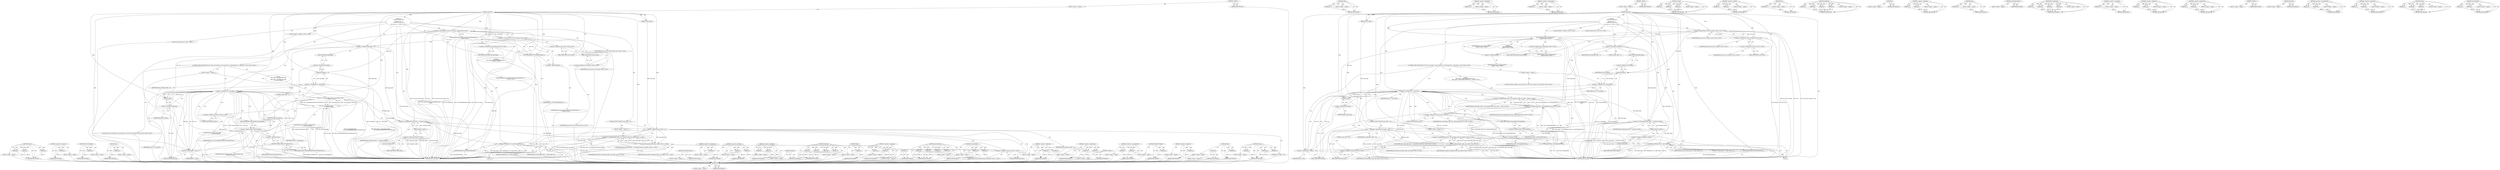 digraph "GetStringWidth" {
vulnerable_197 [label=<(METHOD,std.min)>];
vulnerable_198 [label=<(PARAM,p1)>];
vulnerable_199 [label=<(PARAM,p2)>];
vulnerable_200 [label=<(PARAM,p3)>];
vulnerable_201 [label=<(BLOCK,&lt;empty&gt;,&lt;empty&gt;)>];
vulnerable_202 [label=<(METHOD_RETURN,ANY)>];
vulnerable_181 [label=<(METHOD,&lt;operator&gt;.indirection)>];
vulnerable_182 [label=<(PARAM,p1)>];
vulnerable_183 [label=<(BLOCK,&lt;empty&gt;,&lt;empty&gt;)>];
vulnerable_184 [label=<(METHOD_RETURN,ANY)>];
vulnerable_136 [label=<(METHOD,UTF16ToWideHack)>];
vulnerable_137 [label=<(PARAM,p1)>];
vulnerable_138 [label=<(BLOCK,&lt;empty&gt;,&lt;empty&gt;)>];
vulnerable_139 [label=<(METHOD_RETURN,ANY)>];
vulnerable_158 [label=<(METHOD,end)>];
vulnerable_159 [label=<(PARAM,p1)>];
vulnerable_160 [label=<(BLOCK,&lt;empty&gt;,&lt;empty&gt;)>];
vulnerable_161 [label=<(METHOD_RETURN,ANY)>];
vulnerable_6 [label=<(METHOD,&lt;global&gt;)<SUB>1</SUB>>];
vulnerable_7 [label=<(BLOCK,&lt;empty&gt;,&lt;empty&gt;)<SUB>1</SUB>>];
vulnerable_8 [label=<(METHOD,SizeToFit)<SUB>1</SUB>>];
vulnerable_9 [label=<(PARAM,int max_width)<SUB>1</SUB>>];
vulnerable_10 [label="<(BLOCK,{
   DCHECK(is_multi_line_);
 
  std::vector&lt;st...,{
   DCHECK(is_multi_line_);
 
  std::vector&lt;st...)<SUB>1</SUB>>"];
vulnerable_11 [label="<(LOCAL,DCHECK : DCHECK)<SUB>2</SUB>>"];
vulnerable_12 [label="<(&lt;operator&gt;.greaterThan,std::vector&lt;std::wstring&gt; lines)<SUB>4</SUB>>"];
vulnerable_13 [label="<(&lt;operator&gt;.lessThan,std::vector&lt;std::wstring)<SUB>4</SUB>>"];
vulnerable_14 [label="<(&lt;operator&gt;.fieldAccess,std::vector)<SUB>4</SUB>>"];
vulnerable_15 [label="<(IDENTIFIER,std,std::vector&lt;std::wstring)<SUB>4</SUB>>"];
vulnerable_16 [label=<(FIELD_IDENTIFIER,vector,vector)<SUB>4</SUB>>];
vulnerable_17 [label="<(&lt;operator&gt;.fieldAccess,std::wstring)<SUB>4</SUB>>"];
vulnerable_18 [label="<(IDENTIFIER,std,std::vector&lt;std::wstring)<SUB>4</SUB>>"];
vulnerable_19 [label=<(FIELD_IDENTIFIER,wstring,wstring)<SUB>4</SUB>>];
vulnerable_20 [label="<(IDENTIFIER,lines,std::vector&lt;std::wstring&gt; lines)<SUB>4</SUB>>"];
vulnerable_21 [label="<(base.SplitString,base::SplitString(UTF16ToWideHack(text_), L'\n'...)<SUB>5</SUB>>"];
vulnerable_22 [label="<(&lt;operator&gt;.fieldAccess,base::SplitString)<SUB>5</SUB>>"];
vulnerable_23 [label="<(IDENTIFIER,base,base::SplitString(UTF16ToWideHack(text_), L'\n'...)<SUB>5</SUB>>"];
vulnerable_24 [label=<(FIELD_IDENTIFIER,SplitString,SplitString)<SUB>5</SUB>>];
vulnerable_25 [label=<(UTF16ToWideHack,UTF16ToWideHack(text_))<SUB>5</SUB>>];
vulnerable_26 [label=<(IDENTIFIER,text_,UTF16ToWideHack(text_))<SUB>5</SUB>>];
vulnerable_27 [label="<(LITERAL,L'\n',base::SplitString(UTF16ToWideHack(text_), L'\n'...)<SUB>5</SUB>>"];
vulnerable_28 [label=<(&lt;operator&gt;.addressOf,&amp;lines)<SUB>5</SUB>>];
vulnerable_29 [label="<(IDENTIFIER,lines,base::SplitString(UTF16ToWideHack(text_), L'\n'...)<SUB>5</SUB>>"];
vulnerable_30 [label="<(LOCAL,int label_width: int)<SUB>7</SUB>>"];
vulnerable_31 [label=<(&lt;operator&gt;.assignment,label_width = 0)<SUB>7</SUB>>];
vulnerable_32 [label=<(IDENTIFIER,label_width,label_width = 0)<SUB>7</SUB>>];
vulnerable_33 [label=<(LITERAL,0,label_width = 0)<SUB>7</SUB>>];
vulnerable_34 [label="<(CONTROL_STRUCTURE,FOR,for (std::vector&lt;std::wstring&gt;::const_iterator iter = lines.begin();iter != lines.end();++iter))<SUB>8</SUB>>"];
vulnerable_35 [label=<(BLOCK,&lt;empty&gt;,&lt;empty&gt;)<SUB>8</SUB>>];
vulnerable_36 [label="<(LOCAL,std.vector&lt;std.wstring&gt;.const_iterator iter: std.vector&lt;std.wstring&gt;.const_iterator)<SUB>8</SUB>>"];
vulnerable_37 [label=<(&lt;operator&gt;.assignment,iter = lines.begin())<SUB>8</SUB>>];
vulnerable_38 [label=<(IDENTIFIER,iter,iter = lines.begin())<SUB>8</SUB>>];
vulnerable_39 [label=<(begin,lines.begin())<SUB>8</SUB>>];
vulnerable_40 [label=<(&lt;operator&gt;.fieldAccess,lines.begin)<SUB>8</SUB>>];
vulnerable_41 [label=<(IDENTIFIER,lines,lines.begin())<SUB>8</SUB>>];
vulnerable_42 [label=<(FIELD_IDENTIFIER,begin,begin)<SUB>8</SUB>>];
vulnerable_43 [label=<(&lt;operator&gt;.notEquals,iter != lines.end())<SUB>9</SUB>>];
vulnerable_44 [label=<(IDENTIFIER,iter,iter != lines.end())<SUB>9</SUB>>];
vulnerable_45 [label=<(end,lines.end())<SUB>9</SUB>>];
vulnerable_46 [label=<(&lt;operator&gt;.fieldAccess,lines.end)<SUB>9</SUB>>];
vulnerable_47 [label=<(IDENTIFIER,lines,lines.end())<SUB>9</SUB>>];
vulnerable_48 [label=<(FIELD_IDENTIFIER,end,end)<SUB>9</SUB>>];
vulnerable_49 [label=<(&lt;operator&gt;.preIncrement,++iter)<SUB>9</SUB>>];
vulnerable_50 [label=<(IDENTIFIER,iter,++iter)<SUB>9</SUB>>];
vulnerable_51 [label="<(BLOCK,{
    label_width = std::max(label_width,
     ...,{
    label_width = std::max(label_width,
     ...)<SUB>9</SUB>>"];
vulnerable_52 [label="<(&lt;operator&gt;.assignment,label_width = std::max(label_width,
           ...)<SUB>10</SUB>>"];
vulnerable_53 [label="<(IDENTIFIER,label_width,label_width = std::max(label_width,
           ...)<SUB>10</SUB>>"];
vulnerable_54 [label="<(std.max,std::max(label_width,
                         ...)<SUB>10</SUB>>"];
vulnerable_55 [label="<(&lt;operator&gt;.fieldAccess,std::max)<SUB>10</SUB>>"];
vulnerable_56 [label="<(IDENTIFIER,std,std::max(label_width,
                         ...)<SUB>10</SUB>>"];
vulnerable_57 [label=<(FIELD_IDENTIFIER,max,max)<SUB>10</SUB>>];
vulnerable_58 [label="<(IDENTIFIER,label_width,std::max(label_width,
                         ...)<SUB>10</SUB>>"];
vulnerable_59 [label=<(GetStringWidth,font_.GetStringWidth(WideToUTF16Hack(*iter)))<SUB>11</SUB>>];
vulnerable_60 [label=<(&lt;operator&gt;.fieldAccess,font_.GetStringWidth)<SUB>11</SUB>>];
vulnerable_61 [label=<(IDENTIFIER,font_,font_.GetStringWidth(WideToUTF16Hack(*iter)))<SUB>11</SUB>>];
vulnerable_62 [label=<(FIELD_IDENTIFIER,GetStringWidth,GetStringWidth)<SUB>11</SUB>>];
vulnerable_63 [label=<(WideToUTF16Hack,WideToUTF16Hack(*iter))<SUB>11</SUB>>];
vulnerable_64 [label=<(&lt;operator&gt;.indirection,*iter)<SUB>11</SUB>>];
vulnerable_65 [label=<(IDENTIFIER,iter,WideToUTF16Hack(*iter))<SUB>11</SUB>>];
vulnerable_66 [label=<(&lt;operator&gt;.assignmentPlus,label_width += GetInsets().width())<SUB>14</SUB>>];
vulnerable_67 [label=<(IDENTIFIER,label_width,label_width += GetInsets().width())<SUB>14</SUB>>];
vulnerable_68 [label=<(width,GetInsets().width())<SUB>14</SUB>>];
vulnerable_69 [label=<(&lt;operator&gt;.fieldAccess,GetInsets().width)<SUB>14</SUB>>];
vulnerable_70 [label=<(GetInsets,GetInsets())<SUB>14</SUB>>];
vulnerable_71 [label=<(FIELD_IDENTIFIER,width,width)<SUB>14</SUB>>];
vulnerable_72 [label=<(CONTROL_STRUCTURE,IF,if (max_width &gt; 0))<SUB>16</SUB>>];
vulnerable_73 [label=<(&lt;operator&gt;.greaterThan,max_width &gt; 0)<SUB>16</SUB>>];
vulnerable_74 [label=<(IDENTIFIER,max_width,max_width &gt; 0)<SUB>16</SUB>>];
vulnerable_75 [label=<(LITERAL,0,max_width &gt; 0)<SUB>16</SUB>>];
vulnerable_76 [label=<(BLOCK,&lt;empty&gt;,&lt;empty&gt;)<SUB>17</SUB>>];
vulnerable_77 [label="<(&lt;operator&gt;.assignment,label_width = std::min(label_width, max_width))<SUB>17</SUB>>"];
vulnerable_78 [label="<(IDENTIFIER,label_width,label_width = std::min(label_width, max_width))<SUB>17</SUB>>"];
vulnerable_79 [label="<(std.min,std::min(label_width, max_width))<SUB>17</SUB>>"];
vulnerable_80 [label="<(&lt;operator&gt;.fieldAccess,std::min)<SUB>17</SUB>>"];
vulnerable_81 [label="<(IDENTIFIER,std,std::min(label_width, max_width))<SUB>17</SUB>>"];
vulnerable_82 [label=<(FIELD_IDENTIFIER,min,min)<SUB>17</SUB>>];
vulnerable_83 [label="<(IDENTIFIER,label_width,std::min(label_width, max_width))<SUB>17</SUB>>"];
vulnerable_84 [label="<(IDENTIFIER,max_width,std::min(label_width, max_width))<SUB>17</SUB>>"];
vulnerable_85 [label=<(SetBounds,SetBounds(x(), y(), label_width, 0))<SUB>19</SUB>>];
vulnerable_86 [label=<(x,x())<SUB>19</SUB>>];
vulnerable_87 [label=<(y,y())<SUB>19</SUB>>];
vulnerable_88 [label=<(IDENTIFIER,label_width,SetBounds(x(), y(), label_width, 0))<SUB>19</SUB>>];
vulnerable_89 [label=<(LITERAL,0,SetBounds(x(), y(), label_width, 0))<SUB>19</SUB>>];
vulnerable_90 [label=<(SizeToPreferredSize,SizeToPreferredSize())<SUB>20</SUB>>];
vulnerable_91 [label=<(METHOD_RETURN,void)<SUB>1</SUB>>];
vulnerable_93 [label=<(METHOD_RETURN,ANY)<SUB>1</SUB>>];
vulnerable_216 [label=<(METHOD,SizeToPreferredSize)>];
vulnerable_217 [label=<(BLOCK,&lt;empty&gt;,&lt;empty&gt;)>];
vulnerable_218 [label=<(METHOD_RETURN,ANY)>];
vulnerable_162 [label=<(METHOD,&lt;operator&gt;.preIncrement)>];
vulnerable_163 [label=<(PARAM,p1)>];
vulnerable_164 [label=<(BLOCK,&lt;empty&gt;,&lt;empty&gt;)>];
vulnerable_165 [label=<(METHOD_RETURN,ANY)>];
vulnerable_119 [label=<(METHOD,&lt;operator&gt;.lessThan)>];
vulnerable_120 [label=<(PARAM,p1)>];
vulnerable_121 [label=<(PARAM,p2)>];
vulnerable_122 [label=<(BLOCK,&lt;empty&gt;,&lt;empty&gt;)>];
vulnerable_123 [label=<(METHOD_RETURN,ANY)>];
vulnerable_153 [label=<(METHOD,&lt;operator&gt;.notEquals)>];
vulnerable_154 [label=<(PARAM,p1)>];
vulnerable_155 [label=<(PARAM,p2)>];
vulnerable_156 [label=<(BLOCK,&lt;empty&gt;,&lt;empty&gt;)>];
vulnerable_157 [label=<(METHOD_RETURN,ANY)>];
vulnerable_194 [label=<(METHOD,GetInsets)>];
vulnerable_195 [label=<(BLOCK,&lt;empty&gt;,&lt;empty&gt;)>];
vulnerable_196 [label=<(METHOD_RETURN,ANY)>];
vulnerable_203 [label=<(METHOD,SetBounds)>];
vulnerable_204 [label=<(PARAM,p1)>];
vulnerable_205 [label=<(PARAM,p2)>];
vulnerable_206 [label=<(PARAM,p3)>];
vulnerable_207 [label=<(PARAM,p4)>];
vulnerable_208 [label=<(BLOCK,&lt;empty&gt;,&lt;empty&gt;)>];
vulnerable_209 [label=<(METHOD_RETURN,ANY)>];
vulnerable_149 [label=<(METHOD,begin)>];
vulnerable_150 [label=<(PARAM,p1)>];
vulnerable_151 [label=<(BLOCK,&lt;empty&gt;,&lt;empty&gt;)>];
vulnerable_152 [label=<(METHOD_RETURN,ANY)>];
vulnerable_144 [label=<(METHOD,&lt;operator&gt;.assignment)>];
vulnerable_145 [label=<(PARAM,p1)>];
vulnerable_146 [label=<(PARAM,p2)>];
vulnerable_147 [label=<(BLOCK,&lt;empty&gt;,&lt;empty&gt;)>];
vulnerable_148 [label=<(METHOD_RETURN,ANY)>];
vulnerable_210 [label=<(METHOD,x)>];
vulnerable_211 [label=<(BLOCK,&lt;empty&gt;,&lt;empty&gt;)>];
vulnerable_212 [label=<(METHOD_RETURN,ANY)>];
vulnerable_129 [label=<(METHOD,base.SplitString)>];
vulnerable_130 [label=<(PARAM,p1)>];
vulnerable_131 [label=<(PARAM,p2)>];
vulnerable_132 [label=<(PARAM,p3)>];
vulnerable_133 [label=<(PARAM,p4)>];
vulnerable_134 [label=<(BLOCK,&lt;empty&gt;,&lt;empty&gt;)>];
vulnerable_135 [label=<(METHOD_RETURN,ANY)>];
vulnerable_172 [label=<(METHOD,GetStringWidth)>];
vulnerable_173 [label=<(PARAM,p1)>];
vulnerable_174 [label=<(PARAM,p2)>];
vulnerable_175 [label=<(BLOCK,&lt;empty&gt;,&lt;empty&gt;)>];
vulnerable_176 [label=<(METHOD_RETURN,ANY)>];
vulnerable_124 [label=<(METHOD,&lt;operator&gt;.fieldAccess)>];
vulnerable_125 [label=<(PARAM,p1)>];
vulnerable_126 [label=<(PARAM,p2)>];
vulnerable_127 [label=<(BLOCK,&lt;empty&gt;,&lt;empty&gt;)>];
vulnerable_128 [label=<(METHOD_RETURN,ANY)>];
vulnerable_114 [label=<(METHOD,&lt;operator&gt;.greaterThan)>];
vulnerable_115 [label=<(PARAM,p1)>];
vulnerable_116 [label=<(PARAM,p2)>];
vulnerable_117 [label=<(BLOCK,&lt;empty&gt;,&lt;empty&gt;)>];
vulnerable_118 [label=<(METHOD_RETURN,ANY)>];
vulnerable_108 [label=<(METHOD,&lt;global&gt;)<SUB>1</SUB>>];
vulnerable_109 [label=<(BLOCK,&lt;empty&gt;,&lt;empty&gt;)>];
vulnerable_110 [label=<(METHOD_RETURN,ANY)>];
vulnerable_185 [label=<(METHOD,&lt;operator&gt;.assignmentPlus)>];
vulnerable_186 [label=<(PARAM,p1)>];
vulnerable_187 [label=<(PARAM,p2)>];
vulnerable_188 [label=<(BLOCK,&lt;empty&gt;,&lt;empty&gt;)>];
vulnerable_189 [label=<(METHOD_RETURN,ANY)>];
vulnerable_177 [label=<(METHOD,WideToUTF16Hack)>];
vulnerable_178 [label=<(PARAM,p1)>];
vulnerable_179 [label=<(BLOCK,&lt;empty&gt;,&lt;empty&gt;)>];
vulnerable_180 [label=<(METHOD_RETURN,ANY)>];
vulnerable_140 [label=<(METHOD,&lt;operator&gt;.addressOf)>];
vulnerable_141 [label=<(PARAM,p1)>];
vulnerable_142 [label=<(BLOCK,&lt;empty&gt;,&lt;empty&gt;)>];
vulnerable_143 [label=<(METHOD_RETURN,ANY)>];
vulnerable_190 [label=<(METHOD,width)>];
vulnerable_191 [label=<(PARAM,p1)>];
vulnerable_192 [label=<(BLOCK,&lt;empty&gt;,&lt;empty&gt;)>];
vulnerable_193 [label=<(METHOD_RETURN,ANY)>];
vulnerable_213 [label=<(METHOD,y)>];
vulnerable_214 [label=<(BLOCK,&lt;empty&gt;,&lt;empty&gt;)>];
vulnerable_215 [label=<(METHOD_RETURN,ANY)>];
vulnerable_166 [label=<(METHOD,std.max)>];
vulnerable_167 [label=<(PARAM,p1)>];
vulnerable_168 [label=<(PARAM,p2)>];
vulnerable_169 [label=<(PARAM,p3)>];
vulnerable_170 [label=<(BLOCK,&lt;empty&gt;,&lt;empty&gt;)>];
vulnerable_171 [label=<(METHOD_RETURN,ANY)>];
fixed_198 [label=<(METHOD,x)>];
fixed_199 [label=<(BLOCK,&lt;empty&gt;,&lt;empty&gt;)>];
fixed_200 [label=<(METHOD_RETURN,ANY)>];
fixed_178 [label=<(METHOD,width)>];
fixed_179 [label=<(PARAM,p1)>];
fixed_180 [label=<(BLOCK,&lt;empty&gt;,&lt;empty&gt;)>];
fixed_181 [label=<(METHOD_RETURN,ANY)>];
fixed_132 [label=<(METHOD,&lt;operator&gt;.addressOf)>];
fixed_133 [label=<(PARAM,p1)>];
fixed_134 [label=<(BLOCK,&lt;empty&gt;,&lt;empty&gt;)>];
fixed_135 [label=<(METHOD_RETURN,ANY)>];
fixed_154 [label=<(METHOD,&lt;operator&gt;.preIncrement)>];
fixed_155 [label=<(PARAM,p1)>];
fixed_156 [label=<(BLOCK,&lt;empty&gt;,&lt;empty&gt;)>];
fixed_157 [label=<(METHOD_RETURN,ANY)>];
fixed_6 [label=<(METHOD,&lt;global&gt;)<SUB>1</SUB>>];
fixed_7 [label=<(BLOCK,&lt;empty&gt;,&lt;empty&gt;)<SUB>1</SUB>>];
fixed_8 [label=<(METHOD,SizeToFit)<SUB>1</SUB>>];
fixed_9 [label=<(PARAM,int max_width)<SUB>1</SUB>>];
fixed_10 [label="<(BLOCK,{
   DCHECK(is_multi_line_);
 
  std::vector&lt;st...,{
   DCHECK(is_multi_line_);
 
  std::vector&lt;st...)<SUB>1</SUB>>"];
fixed_11 [label="<(LOCAL,DCHECK : DCHECK)<SUB>2</SUB>>"];
fixed_12 [label="<(&lt;operator&gt;.greaterThan,std::vector&lt;string16&gt; lines)<SUB>4</SUB>>"];
fixed_13 [label="<(&lt;operator&gt;.lessThan,std::vector&lt;string16)<SUB>4</SUB>>"];
fixed_14 [label="<(&lt;operator&gt;.fieldAccess,std::vector)<SUB>4</SUB>>"];
fixed_15 [label="<(IDENTIFIER,std,std::vector&lt;string16)<SUB>4</SUB>>"];
fixed_16 [label=<(FIELD_IDENTIFIER,vector,vector)<SUB>4</SUB>>];
fixed_17 [label="<(IDENTIFIER,string16,std::vector&lt;string16)<SUB>4</SUB>>"];
fixed_18 [label="<(IDENTIFIER,lines,std::vector&lt;string16&gt; lines)<SUB>4</SUB>>"];
fixed_19 [label="<(base.SplitString,base::SplitString(text_, '\n', &amp;lines))<SUB>5</SUB>>"];
fixed_20 [label="<(&lt;operator&gt;.fieldAccess,base::SplitString)<SUB>5</SUB>>"];
fixed_21 [label="<(IDENTIFIER,base,base::SplitString(text_, '\n', &amp;lines))<SUB>5</SUB>>"];
fixed_22 [label=<(FIELD_IDENTIFIER,SplitString,SplitString)<SUB>5</SUB>>];
fixed_23 [label="<(IDENTIFIER,text_,base::SplitString(text_, '\n', &amp;lines))<SUB>5</SUB>>"];
fixed_24 [label="<(LITERAL,'\n',base::SplitString(text_, '\n', &amp;lines))<SUB>5</SUB>>"];
fixed_25 [label=<(&lt;operator&gt;.addressOf,&amp;lines)<SUB>5</SUB>>];
fixed_26 [label="<(IDENTIFIER,lines,base::SplitString(text_, '\n', &amp;lines))<SUB>5</SUB>>"];
fixed_27 [label="<(LOCAL,int label_width: int)<SUB>7</SUB>>"];
fixed_28 [label=<(&lt;operator&gt;.assignment,label_width = 0)<SUB>7</SUB>>];
fixed_29 [label=<(IDENTIFIER,label_width,label_width = 0)<SUB>7</SUB>>];
fixed_30 [label=<(LITERAL,0,label_width = 0)<SUB>7</SUB>>];
fixed_31 [label="<(CONTROL_STRUCTURE,FOR,for (std::vector&lt;string16&gt;::const_iterator iter = lines.begin();iter != lines.end();++iter))<SUB>8</SUB>>"];
fixed_32 [label=<(BLOCK,&lt;empty&gt;,&lt;empty&gt;)<SUB>8</SUB>>];
fixed_33 [label="<(LOCAL,std.vector&lt;string16&gt;.const_iterator iter: std.vector&lt;string16&gt;.const_iterator)<SUB>8</SUB>>"];
fixed_34 [label=<(&lt;operator&gt;.assignment,iter = lines.begin())<SUB>8</SUB>>];
fixed_35 [label=<(IDENTIFIER,iter,iter = lines.begin())<SUB>8</SUB>>];
fixed_36 [label=<(begin,lines.begin())<SUB>8</SUB>>];
fixed_37 [label=<(&lt;operator&gt;.fieldAccess,lines.begin)<SUB>8</SUB>>];
fixed_38 [label=<(IDENTIFIER,lines,lines.begin())<SUB>8</SUB>>];
fixed_39 [label=<(FIELD_IDENTIFIER,begin,begin)<SUB>8</SUB>>];
fixed_40 [label=<(&lt;operator&gt;.notEquals,iter != lines.end())<SUB>9</SUB>>];
fixed_41 [label=<(IDENTIFIER,iter,iter != lines.end())<SUB>9</SUB>>];
fixed_42 [label=<(end,lines.end())<SUB>9</SUB>>];
fixed_43 [label=<(&lt;operator&gt;.fieldAccess,lines.end)<SUB>9</SUB>>];
fixed_44 [label=<(IDENTIFIER,lines,lines.end())<SUB>9</SUB>>];
fixed_45 [label=<(FIELD_IDENTIFIER,end,end)<SUB>9</SUB>>];
fixed_46 [label=<(&lt;operator&gt;.preIncrement,++iter)<SUB>9</SUB>>];
fixed_47 [label=<(IDENTIFIER,iter,++iter)<SUB>9</SUB>>];
fixed_48 [label="<(BLOCK,{
    label_width = std::max(label_width, font_...,{
    label_width = std::max(label_width, font_...)<SUB>9</SUB>>"];
fixed_49 [label="<(&lt;operator&gt;.assignment,label_width = std::max(label_width, font_.GetSt...)<SUB>10</SUB>>"];
fixed_50 [label="<(IDENTIFIER,label_width,label_width = std::max(label_width, font_.GetSt...)<SUB>10</SUB>>"];
fixed_51 [label="<(std.max,std::max(label_width, font_.GetStringWidth(*iter)))<SUB>10</SUB>>"];
fixed_52 [label="<(&lt;operator&gt;.fieldAccess,std::max)<SUB>10</SUB>>"];
fixed_53 [label="<(IDENTIFIER,std,std::max(label_width, font_.GetStringWidth(*iter)))<SUB>10</SUB>>"];
fixed_54 [label=<(FIELD_IDENTIFIER,max,max)<SUB>10</SUB>>];
fixed_55 [label="<(IDENTIFIER,label_width,std::max(label_width, font_.GetStringWidth(*iter)))<SUB>10</SUB>>"];
fixed_56 [label=<(GetStringWidth,font_.GetStringWidth(*iter))<SUB>10</SUB>>];
fixed_57 [label=<(&lt;operator&gt;.fieldAccess,font_.GetStringWidth)<SUB>10</SUB>>];
fixed_58 [label=<(IDENTIFIER,font_,font_.GetStringWidth(*iter))<SUB>10</SUB>>];
fixed_59 [label=<(FIELD_IDENTIFIER,GetStringWidth,GetStringWidth)<SUB>10</SUB>>];
fixed_60 [label=<(&lt;operator&gt;.indirection,*iter)<SUB>10</SUB>>];
fixed_61 [label=<(IDENTIFIER,iter,font_.GetStringWidth(*iter))<SUB>10</SUB>>];
fixed_62 [label=<(&lt;operator&gt;.assignmentPlus,label_width += GetInsets().width())<SUB>13</SUB>>];
fixed_63 [label=<(IDENTIFIER,label_width,label_width += GetInsets().width())<SUB>13</SUB>>];
fixed_64 [label=<(width,GetInsets().width())<SUB>13</SUB>>];
fixed_65 [label=<(&lt;operator&gt;.fieldAccess,GetInsets().width)<SUB>13</SUB>>];
fixed_66 [label=<(GetInsets,GetInsets())<SUB>13</SUB>>];
fixed_67 [label=<(FIELD_IDENTIFIER,width,width)<SUB>13</SUB>>];
fixed_68 [label=<(CONTROL_STRUCTURE,IF,if (max_width &gt; 0))<SUB>15</SUB>>];
fixed_69 [label=<(&lt;operator&gt;.greaterThan,max_width &gt; 0)<SUB>15</SUB>>];
fixed_70 [label=<(IDENTIFIER,max_width,max_width &gt; 0)<SUB>15</SUB>>];
fixed_71 [label=<(LITERAL,0,max_width &gt; 0)<SUB>15</SUB>>];
fixed_72 [label=<(BLOCK,&lt;empty&gt;,&lt;empty&gt;)<SUB>16</SUB>>];
fixed_73 [label="<(&lt;operator&gt;.assignment,label_width = std::min(label_width, max_width))<SUB>16</SUB>>"];
fixed_74 [label="<(IDENTIFIER,label_width,label_width = std::min(label_width, max_width))<SUB>16</SUB>>"];
fixed_75 [label="<(std.min,std::min(label_width, max_width))<SUB>16</SUB>>"];
fixed_76 [label="<(&lt;operator&gt;.fieldAccess,std::min)<SUB>16</SUB>>"];
fixed_77 [label="<(IDENTIFIER,std,std::min(label_width, max_width))<SUB>16</SUB>>"];
fixed_78 [label=<(FIELD_IDENTIFIER,min,min)<SUB>16</SUB>>];
fixed_79 [label="<(IDENTIFIER,label_width,std::min(label_width, max_width))<SUB>16</SUB>>"];
fixed_80 [label="<(IDENTIFIER,max_width,std::min(label_width, max_width))<SUB>16</SUB>>"];
fixed_81 [label=<(SetBounds,SetBounds(x(), y(), label_width, 0))<SUB>18</SUB>>];
fixed_82 [label=<(x,x())<SUB>18</SUB>>];
fixed_83 [label=<(y,y())<SUB>18</SUB>>];
fixed_84 [label=<(IDENTIFIER,label_width,SetBounds(x(), y(), label_width, 0))<SUB>18</SUB>>];
fixed_85 [label=<(LITERAL,0,SetBounds(x(), y(), label_width, 0))<SUB>18</SUB>>];
fixed_86 [label=<(SizeToPreferredSize,SizeToPreferredSize())<SUB>19</SUB>>];
fixed_87 [label=<(METHOD_RETURN,void)<SUB>1</SUB>>];
fixed_89 [label=<(METHOD_RETURN,ANY)<SUB>1</SUB>>];
fixed_158 [label=<(METHOD,std.max)>];
fixed_159 [label=<(PARAM,p1)>];
fixed_160 [label=<(PARAM,p2)>];
fixed_161 [label=<(PARAM,p3)>];
fixed_162 [label=<(BLOCK,&lt;empty&gt;,&lt;empty&gt;)>];
fixed_163 [label=<(METHOD_RETURN,ANY)>];
fixed_115 [label=<(METHOD,&lt;operator&gt;.lessThan)>];
fixed_116 [label=<(PARAM,p1)>];
fixed_117 [label=<(PARAM,p2)>];
fixed_118 [label=<(BLOCK,&lt;empty&gt;,&lt;empty&gt;)>];
fixed_119 [label=<(METHOD_RETURN,ANY)>];
fixed_150 [label=<(METHOD,end)>];
fixed_151 [label=<(PARAM,p1)>];
fixed_152 [label=<(BLOCK,&lt;empty&gt;,&lt;empty&gt;)>];
fixed_153 [label=<(METHOD_RETURN,ANY)>];
fixed_191 [label=<(METHOD,SetBounds)>];
fixed_192 [label=<(PARAM,p1)>];
fixed_193 [label=<(PARAM,p2)>];
fixed_194 [label=<(PARAM,p3)>];
fixed_195 [label=<(PARAM,p4)>];
fixed_196 [label=<(BLOCK,&lt;empty&gt;,&lt;empty&gt;)>];
fixed_197 [label=<(METHOD_RETURN,ANY)>];
fixed_201 [label=<(METHOD,y)>];
fixed_202 [label=<(BLOCK,&lt;empty&gt;,&lt;empty&gt;)>];
fixed_203 [label=<(METHOD_RETURN,ANY)>];
fixed_145 [label=<(METHOD,&lt;operator&gt;.notEquals)>];
fixed_146 [label=<(PARAM,p1)>];
fixed_147 [label=<(PARAM,p2)>];
fixed_148 [label=<(BLOCK,&lt;empty&gt;,&lt;empty&gt;)>];
fixed_149 [label=<(METHOD_RETURN,ANY)>];
fixed_141 [label=<(METHOD,begin)>];
fixed_142 [label=<(PARAM,p1)>];
fixed_143 [label=<(BLOCK,&lt;empty&gt;,&lt;empty&gt;)>];
fixed_144 [label=<(METHOD_RETURN,ANY)>];
fixed_204 [label=<(METHOD,SizeToPreferredSize)>];
fixed_205 [label=<(BLOCK,&lt;empty&gt;,&lt;empty&gt;)>];
fixed_206 [label=<(METHOD_RETURN,ANY)>];
fixed_125 [label=<(METHOD,base.SplitString)>];
fixed_126 [label=<(PARAM,p1)>];
fixed_127 [label=<(PARAM,p2)>];
fixed_128 [label=<(PARAM,p3)>];
fixed_129 [label=<(PARAM,p4)>];
fixed_130 [label=<(BLOCK,&lt;empty&gt;,&lt;empty&gt;)>];
fixed_131 [label=<(METHOD_RETURN,ANY)>];
fixed_169 [label=<(METHOD,&lt;operator&gt;.indirection)>];
fixed_170 [label=<(PARAM,p1)>];
fixed_171 [label=<(BLOCK,&lt;empty&gt;,&lt;empty&gt;)>];
fixed_172 [label=<(METHOD_RETURN,ANY)>];
fixed_120 [label=<(METHOD,&lt;operator&gt;.fieldAccess)>];
fixed_121 [label=<(PARAM,p1)>];
fixed_122 [label=<(PARAM,p2)>];
fixed_123 [label=<(BLOCK,&lt;empty&gt;,&lt;empty&gt;)>];
fixed_124 [label=<(METHOD_RETURN,ANY)>];
fixed_110 [label=<(METHOD,&lt;operator&gt;.greaterThan)>];
fixed_111 [label=<(PARAM,p1)>];
fixed_112 [label=<(PARAM,p2)>];
fixed_113 [label=<(BLOCK,&lt;empty&gt;,&lt;empty&gt;)>];
fixed_114 [label=<(METHOD_RETURN,ANY)>];
fixed_104 [label=<(METHOD,&lt;global&gt;)<SUB>1</SUB>>];
fixed_105 [label=<(BLOCK,&lt;empty&gt;,&lt;empty&gt;)>];
fixed_106 [label=<(METHOD_RETURN,ANY)>];
fixed_182 [label=<(METHOD,GetInsets)>];
fixed_183 [label=<(BLOCK,&lt;empty&gt;,&lt;empty&gt;)>];
fixed_184 [label=<(METHOD_RETURN,ANY)>];
fixed_173 [label=<(METHOD,&lt;operator&gt;.assignmentPlus)>];
fixed_174 [label=<(PARAM,p1)>];
fixed_175 [label=<(PARAM,p2)>];
fixed_176 [label=<(BLOCK,&lt;empty&gt;,&lt;empty&gt;)>];
fixed_177 [label=<(METHOD_RETURN,ANY)>];
fixed_136 [label=<(METHOD,&lt;operator&gt;.assignment)>];
fixed_137 [label=<(PARAM,p1)>];
fixed_138 [label=<(PARAM,p2)>];
fixed_139 [label=<(BLOCK,&lt;empty&gt;,&lt;empty&gt;)>];
fixed_140 [label=<(METHOD_RETURN,ANY)>];
fixed_185 [label=<(METHOD,std.min)>];
fixed_186 [label=<(PARAM,p1)>];
fixed_187 [label=<(PARAM,p2)>];
fixed_188 [label=<(PARAM,p3)>];
fixed_189 [label=<(BLOCK,&lt;empty&gt;,&lt;empty&gt;)>];
fixed_190 [label=<(METHOD_RETURN,ANY)>];
fixed_164 [label=<(METHOD,GetStringWidth)>];
fixed_165 [label=<(PARAM,p1)>];
fixed_166 [label=<(PARAM,p2)>];
fixed_167 [label=<(BLOCK,&lt;empty&gt;,&lt;empty&gt;)>];
fixed_168 [label=<(METHOD_RETURN,ANY)>];
vulnerable_197 -> vulnerable_198  [key=0, label="AST: "];
vulnerable_197 -> vulnerable_198  [key=1, label="DDG: "];
vulnerable_197 -> vulnerable_201  [key=0, label="AST: "];
vulnerable_197 -> vulnerable_199  [key=0, label="AST: "];
vulnerable_197 -> vulnerable_199  [key=1, label="DDG: "];
vulnerable_197 -> vulnerable_202  [key=0, label="AST: "];
vulnerable_197 -> vulnerable_202  [key=1, label="CFG: "];
vulnerable_197 -> vulnerable_200  [key=0, label="AST: "];
vulnerable_197 -> vulnerable_200  [key=1, label="DDG: "];
vulnerable_198 -> vulnerable_202  [key=0, label="DDG: p1"];
vulnerable_199 -> vulnerable_202  [key=0, label="DDG: p2"];
vulnerable_200 -> vulnerable_202  [key=0, label="DDG: p3"];
vulnerable_201 -> fixed_198  [key=0];
vulnerable_202 -> fixed_198  [key=0];
vulnerable_181 -> vulnerable_182  [key=0, label="AST: "];
vulnerable_181 -> vulnerable_182  [key=1, label="DDG: "];
vulnerable_181 -> vulnerable_183  [key=0, label="AST: "];
vulnerable_181 -> vulnerable_184  [key=0, label="AST: "];
vulnerable_181 -> vulnerable_184  [key=1, label="CFG: "];
vulnerable_182 -> vulnerable_184  [key=0, label="DDG: p1"];
vulnerable_183 -> fixed_198  [key=0];
vulnerable_184 -> fixed_198  [key=0];
vulnerable_136 -> vulnerable_137  [key=0, label="AST: "];
vulnerable_136 -> vulnerable_137  [key=1, label="DDG: "];
vulnerable_136 -> vulnerable_138  [key=0, label="AST: "];
vulnerable_136 -> vulnerable_139  [key=0, label="AST: "];
vulnerable_136 -> vulnerable_139  [key=1, label="CFG: "];
vulnerable_137 -> vulnerable_139  [key=0, label="DDG: p1"];
vulnerable_138 -> fixed_198  [key=0];
vulnerable_139 -> fixed_198  [key=0];
vulnerable_158 -> vulnerable_159  [key=0, label="AST: "];
vulnerable_158 -> vulnerable_159  [key=1, label="DDG: "];
vulnerable_158 -> vulnerable_160  [key=0, label="AST: "];
vulnerable_158 -> vulnerable_161  [key=0, label="AST: "];
vulnerable_158 -> vulnerable_161  [key=1, label="CFG: "];
vulnerable_159 -> vulnerable_161  [key=0, label="DDG: p1"];
vulnerable_160 -> fixed_198  [key=0];
vulnerable_161 -> fixed_198  [key=0];
vulnerable_6 -> vulnerable_7  [key=0, label="AST: "];
vulnerable_6 -> vulnerable_93  [key=0, label="AST: "];
vulnerable_6 -> vulnerable_93  [key=1, label="CFG: "];
vulnerable_7 -> vulnerable_8  [key=0, label="AST: "];
vulnerable_8 -> vulnerable_9  [key=0, label="AST: "];
vulnerable_8 -> vulnerable_9  [key=1, label="DDG: "];
vulnerable_8 -> vulnerable_10  [key=0, label="AST: "];
vulnerable_8 -> vulnerable_91  [key=0, label="AST: "];
vulnerable_8 -> vulnerable_16  [key=0, label="CFG: "];
vulnerable_8 -> vulnerable_31  [key=0, label="DDG: "];
vulnerable_8 -> vulnerable_90  [key=0, label="DDG: "];
vulnerable_8 -> vulnerable_12  [key=0, label="DDG: "];
vulnerable_8 -> vulnerable_21  [key=0, label="DDG: "];
vulnerable_8 -> vulnerable_66  [key=0, label="DDG: "];
vulnerable_8 -> vulnerable_85  [key=0, label="DDG: "];
vulnerable_8 -> vulnerable_25  [key=0, label="DDG: "];
vulnerable_8 -> vulnerable_43  [key=0, label="DDG: "];
vulnerable_8 -> vulnerable_49  [key=0, label="DDG: "];
vulnerable_8 -> vulnerable_73  [key=0, label="DDG: "];
vulnerable_8 -> vulnerable_45  [key=0, label="DDG: "];
vulnerable_8 -> vulnerable_39  [key=0, label="DDG: "];
vulnerable_8 -> vulnerable_54  [key=0, label="DDG: "];
vulnerable_8 -> vulnerable_79  [key=0, label="DDG: "];
vulnerable_9 -> vulnerable_73  [key=0, label="DDG: max_width"];
vulnerable_10 -> vulnerable_11  [key=0, label="AST: "];
vulnerable_10 -> vulnerable_12  [key=0, label="AST: "];
vulnerable_10 -> vulnerable_21  [key=0, label="AST: "];
vulnerable_10 -> vulnerable_30  [key=0, label="AST: "];
vulnerable_10 -> vulnerable_31  [key=0, label="AST: "];
vulnerable_10 -> vulnerable_34  [key=0, label="AST: "];
vulnerable_10 -> vulnerable_66  [key=0, label="AST: "];
vulnerable_10 -> vulnerable_72  [key=0, label="AST: "];
vulnerable_10 -> vulnerable_85  [key=0, label="AST: "];
vulnerable_10 -> vulnerable_90  [key=0, label="AST: "];
vulnerable_11 -> fixed_198  [key=0];
vulnerable_12 -> vulnerable_13  [key=0, label="AST: "];
vulnerable_12 -> vulnerable_20  [key=0, label="AST: "];
vulnerable_12 -> vulnerable_24  [key=0, label="CFG: "];
vulnerable_12 -> vulnerable_91  [key=0, label="DDG: std::vector&lt;std::wstring"];
vulnerable_12 -> vulnerable_91  [key=1, label="DDG: lines"];
vulnerable_12 -> vulnerable_91  [key=2, label="DDG: std::vector&lt;std::wstring&gt; lines"];
vulnerable_12 -> vulnerable_21  [key=0, label="DDG: lines"];
vulnerable_12 -> vulnerable_45  [key=0, label="DDG: lines"];
vulnerable_12 -> vulnerable_39  [key=0, label="DDG: lines"];
vulnerable_13 -> vulnerable_14  [key=0, label="AST: "];
vulnerable_13 -> vulnerable_17  [key=0, label="AST: "];
vulnerable_13 -> vulnerable_12  [key=0, label="CFG: "];
vulnerable_13 -> vulnerable_12  [key=1, label="DDG: std::vector"];
vulnerable_13 -> vulnerable_12  [key=2, label="DDG: std::wstring"];
vulnerable_13 -> vulnerable_91  [key=0, label="DDG: std::vector"];
vulnerable_13 -> vulnerable_91  [key=1, label="DDG: std::wstring"];
vulnerable_14 -> vulnerable_15  [key=0, label="AST: "];
vulnerable_14 -> vulnerable_16  [key=0, label="AST: "];
vulnerable_14 -> vulnerable_19  [key=0, label="CFG: "];
vulnerable_15 -> fixed_198  [key=0];
vulnerable_16 -> vulnerable_14  [key=0, label="CFG: "];
vulnerable_17 -> vulnerable_18  [key=0, label="AST: "];
vulnerable_17 -> vulnerable_19  [key=0, label="AST: "];
vulnerable_17 -> vulnerable_13  [key=0, label="CFG: "];
vulnerable_18 -> fixed_198  [key=0];
vulnerable_19 -> vulnerable_17  [key=0, label="CFG: "];
vulnerable_20 -> fixed_198  [key=0];
vulnerable_21 -> vulnerable_22  [key=0, label="AST: "];
vulnerable_21 -> vulnerable_25  [key=0, label="AST: "];
vulnerable_21 -> vulnerable_27  [key=0, label="AST: "];
vulnerable_21 -> vulnerable_28  [key=0, label="AST: "];
vulnerable_21 -> vulnerable_31  [key=0, label="CFG: "];
vulnerable_21 -> vulnerable_91  [key=0, label="DDG: base::SplitString"];
vulnerable_21 -> vulnerable_91  [key=1, label="DDG: UTF16ToWideHack(text_)"];
vulnerable_21 -> vulnerable_91  [key=2, label="DDG: &amp;lines"];
vulnerable_21 -> vulnerable_91  [key=3, label="DDG: base::SplitString(UTF16ToWideHack(text_), L'\n', &amp;lines)"];
vulnerable_22 -> vulnerable_23  [key=0, label="AST: "];
vulnerable_22 -> vulnerable_24  [key=0, label="AST: "];
vulnerable_22 -> vulnerable_25  [key=0, label="CFG: "];
vulnerable_23 -> fixed_198  [key=0];
vulnerable_24 -> vulnerable_22  [key=0, label="CFG: "];
vulnerable_25 -> vulnerable_26  [key=0, label="AST: "];
vulnerable_25 -> vulnerable_28  [key=0, label="CFG: "];
vulnerable_25 -> vulnerable_91  [key=0, label="DDG: text_"];
vulnerable_25 -> vulnerable_21  [key=0, label="DDG: text_"];
vulnerable_26 -> fixed_198  [key=0];
vulnerable_27 -> fixed_198  [key=0];
vulnerable_28 -> vulnerable_29  [key=0, label="AST: "];
vulnerable_28 -> vulnerable_21  [key=0, label="CFG: "];
vulnerable_29 -> fixed_198  [key=0];
vulnerable_30 -> fixed_198  [key=0];
vulnerable_31 -> vulnerable_32  [key=0, label="AST: "];
vulnerable_31 -> vulnerable_33  [key=0, label="AST: "];
vulnerable_31 -> vulnerable_42  [key=0, label="CFG: "];
vulnerable_31 -> vulnerable_91  [key=0, label="DDG: label_width = 0"];
vulnerable_31 -> vulnerable_66  [key=0, label="DDG: label_width"];
vulnerable_31 -> vulnerable_54  [key=0, label="DDG: label_width"];
vulnerable_32 -> fixed_198  [key=0];
vulnerable_33 -> fixed_198  [key=0];
vulnerable_34 -> vulnerable_35  [key=0, label="AST: "];
vulnerable_34 -> vulnerable_43  [key=0, label="AST: "];
vulnerable_34 -> vulnerable_49  [key=0, label="AST: "];
vulnerable_34 -> vulnerable_51  [key=0, label="AST: "];
vulnerable_35 -> vulnerable_36  [key=0, label="AST: "];
vulnerable_35 -> vulnerable_37  [key=0, label="AST: "];
vulnerable_36 -> fixed_198  [key=0];
vulnerable_37 -> vulnerable_38  [key=0, label="AST: "];
vulnerable_37 -> vulnerable_39  [key=0, label="AST: "];
vulnerable_37 -> vulnerable_48  [key=0, label="CFG: "];
vulnerable_37 -> vulnerable_91  [key=0, label="DDG: lines.begin()"];
vulnerable_37 -> vulnerable_91  [key=1, label="DDG: iter = lines.begin()"];
vulnerable_37 -> vulnerable_43  [key=0, label="DDG: iter"];
vulnerable_38 -> fixed_198  [key=0];
vulnerable_39 -> vulnerable_40  [key=0, label="AST: "];
vulnerable_39 -> vulnerable_37  [key=0, label="CFG: "];
vulnerable_39 -> vulnerable_37  [key=1, label="DDG: lines.begin"];
vulnerable_39 -> vulnerable_91  [key=0, label="DDG: lines.begin"];
vulnerable_40 -> vulnerable_41  [key=0, label="AST: "];
vulnerable_40 -> vulnerable_42  [key=0, label="AST: "];
vulnerable_40 -> vulnerable_39  [key=0, label="CFG: "];
vulnerable_41 -> fixed_198  [key=0];
vulnerable_42 -> vulnerable_40  [key=0, label="CFG: "];
vulnerable_43 -> vulnerable_44  [key=0, label="AST: "];
vulnerable_43 -> vulnerable_45  [key=0, label="AST: "];
vulnerable_43 -> vulnerable_45  [key=1, label="CDG: "];
vulnerable_43 -> vulnerable_57  [key=0, label="CFG: "];
vulnerable_43 -> vulnerable_57  [key=1, label="CDG: "];
vulnerable_43 -> vulnerable_70  [key=0, label="CFG: "];
vulnerable_43 -> vulnerable_91  [key=0, label="DDG: iter"];
vulnerable_43 -> vulnerable_91  [key=1, label="DDG: lines.end()"];
vulnerable_43 -> vulnerable_91  [key=2, label="DDG: iter != lines.end()"];
vulnerable_43 -> vulnerable_49  [key=0, label="DDG: iter"];
vulnerable_43 -> vulnerable_49  [key=1, label="CDG: "];
vulnerable_43 -> vulnerable_48  [key=0, label="CDG: "];
vulnerable_43 -> vulnerable_60  [key=0, label="CDG: "];
vulnerable_43 -> vulnerable_64  [key=0, label="CDG: "];
vulnerable_43 -> vulnerable_52  [key=0, label="CDG: "];
vulnerable_43 -> vulnerable_46  [key=0, label="CDG: "];
vulnerable_43 -> vulnerable_63  [key=0, label="CDG: "];
vulnerable_43 -> vulnerable_59  [key=0, label="CDG: "];
vulnerable_43 -> vulnerable_55  [key=0, label="CDG: "];
vulnerable_43 -> vulnerable_54  [key=0, label="CDG: "];
vulnerable_43 -> vulnerable_62  [key=0, label="CDG: "];
vulnerable_43 -> vulnerable_43  [key=0, label="CDG: "];
vulnerable_44 -> fixed_198  [key=0];
vulnerable_45 -> vulnerable_46  [key=0, label="AST: "];
vulnerable_45 -> vulnerable_43  [key=0, label="CFG: "];
vulnerable_45 -> vulnerable_43  [key=1, label="DDG: lines.end"];
vulnerable_45 -> vulnerable_91  [key=0, label="DDG: lines.end"];
vulnerable_46 -> vulnerable_47  [key=0, label="AST: "];
vulnerable_46 -> vulnerable_48  [key=0, label="AST: "];
vulnerable_46 -> vulnerable_45  [key=0, label="CFG: "];
vulnerable_47 -> fixed_198  [key=0];
vulnerable_48 -> vulnerable_46  [key=0, label="CFG: "];
vulnerable_49 -> vulnerable_50  [key=0, label="AST: "];
vulnerable_49 -> vulnerable_48  [key=0, label="CFG: "];
vulnerable_49 -> vulnerable_91  [key=0, label="DDG: ++iter"];
vulnerable_49 -> vulnerable_43  [key=0, label="DDG: iter"];
vulnerable_50 -> fixed_198  [key=0];
vulnerable_51 -> vulnerable_52  [key=0, label="AST: "];
vulnerable_52 -> vulnerable_53  [key=0, label="AST: "];
vulnerable_52 -> vulnerable_54  [key=0, label="AST: "];
vulnerable_52 -> vulnerable_54  [key=1, label="DDG: label_width"];
vulnerable_52 -> vulnerable_49  [key=0, label="CFG: "];
vulnerable_52 -> vulnerable_91  [key=0, label="DDG: std::max(label_width,
                           font_.GetStringWidth(WideToUTF16Hack(*iter)))"];
vulnerable_52 -> vulnerable_91  [key=1, label="DDG: label_width = std::max(label_width,
                           font_.GetStringWidth(WideToUTF16Hack(*iter)))"];
vulnerable_52 -> vulnerable_66  [key=0, label="DDG: label_width"];
vulnerable_53 -> fixed_198  [key=0];
vulnerable_54 -> vulnerable_55  [key=0, label="AST: "];
vulnerable_54 -> vulnerable_58  [key=0, label="AST: "];
vulnerable_54 -> vulnerable_59  [key=0, label="AST: "];
vulnerable_54 -> vulnerable_52  [key=0, label="CFG: "];
vulnerable_54 -> vulnerable_52  [key=1, label="DDG: std::max"];
vulnerable_54 -> vulnerable_52  [key=2, label="DDG: label_width"];
vulnerable_54 -> vulnerable_52  [key=3, label="DDG: font_.GetStringWidth(WideToUTF16Hack(*iter))"];
vulnerable_54 -> vulnerable_91  [key=0, label="DDG: std::max"];
vulnerable_54 -> vulnerable_91  [key=1, label="DDG: font_.GetStringWidth(WideToUTF16Hack(*iter))"];
vulnerable_55 -> vulnerable_56  [key=0, label="AST: "];
vulnerable_55 -> vulnerable_57  [key=0, label="AST: "];
vulnerable_55 -> vulnerable_62  [key=0, label="CFG: "];
vulnerable_56 -> fixed_198  [key=0];
vulnerable_57 -> vulnerable_55  [key=0, label="CFG: "];
vulnerable_58 -> fixed_198  [key=0];
vulnerable_59 -> vulnerable_60  [key=0, label="AST: "];
vulnerable_59 -> vulnerable_63  [key=0, label="AST: "];
vulnerable_59 -> vulnerable_54  [key=0, label="CFG: "];
vulnerable_59 -> vulnerable_54  [key=1, label="DDG: font_.GetStringWidth"];
vulnerable_59 -> vulnerable_54  [key=2, label="DDG: WideToUTF16Hack(*iter)"];
vulnerable_59 -> vulnerable_91  [key=0, label="DDG: font_.GetStringWidth"];
vulnerable_59 -> vulnerable_91  [key=1, label="DDG: WideToUTF16Hack(*iter)"];
vulnerable_60 -> vulnerable_61  [key=0, label="AST: "];
vulnerable_60 -> vulnerable_62  [key=0, label="AST: "];
vulnerable_60 -> vulnerable_64  [key=0, label="CFG: "];
vulnerable_61 -> fixed_198  [key=0];
vulnerable_62 -> vulnerable_60  [key=0, label="CFG: "];
vulnerable_63 -> vulnerable_64  [key=0, label="AST: "];
vulnerable_63 -> vulnerable_59  [key=0, label="CFG: "];
vulnerable_63 -> vulnerable_59  [key=1, label="DDG: *iter"];
vulnerable_63 -> vulnerable_91  [key=0, label="DDG: *iter"];
vulnerable_63 -> vulnerable_43  [key=0, label="DDG: *iter"];
vulnerable_63 -> vulnerable_49  [key=0, label="DDG: *iter"];
vulnerable_64 -> vulnerable_65  [key=0, label="AST: "];
vulnerable_64 -> vulnerable_63  [key=0, label="CFG: "];
vulnerable_65 -> fixed_198  [key=0];
vulnerable_66 -> vulnerable_67  [key=0, label="AST: "];
vulnerable_66 -> vulnerable_68  [key=0, label="AST: "];
vulnerable_66 -> vulnerable_73  [key=0, label="CFG: "];
vulnerable_66 -> vulnerable_91  [key=0, label="DDG: GetInsets().width()"];
vulnerable_66 -> vulnerable_91  [key=1, label="DDG: label_width += GetInsets().width()"];
vulnerable_66 -> vulnerable_85  [key=0, label="DDG: label_width"];
vulnerable_66 -> vulnerable_79  [key=0, label="DDG: label_width"];
vulnerable_67 -> fixed_198  [key=0];
vulnerable_68 -> vulnerable_69  [key=0, label="AST: "];
vulnerable_68 -> vulnerable_66  [key=0, label="CFG: "];
vulnerable_68 -> vulnerable_66  [key=1, label="DDG: GetInsets().width"];
vulnerable_68 -> vulnerable_91  [key=0, label="DDG: GetInsets().width"];
vulnerable_69 -> vulnerable_70  [key=0, label="AST: "];
vulnerable_69 -> vulnerable_71  [key=0, label="AST: "];
vulnerable_69 -> vulnerable_68  [key=0, label="CFG: "];
vulnerable_70 -> vulnerable_71  [key=0, label="CFG: "];
vulnerable_71 -> vulnerable_69  [key=0, label="CFG: "];
vulnerable_72 -> vulnerable_73  [key=0, label="AST: "];
vulnerable_72 -> vulnerable_76  [key=0, label="AST: "];
vulnerable_73 -> vulnerable_74  [key=0, label="AST: "];
vulnerable_73 -> vulnerable_75  [key=0, label="AST: "];
vulnerable_73 -> vulnerable_86  [key=0, label="CFG: "];
vulnerable_73 -> vulnerable_82  [key=0, label="CFG: "];
vulnerable_73 -> vulnerable_82  [key=1, label="CDG: "];
vulnerable_73 -> vulnerable_91  [key=0, label="DDG: max_width"];
vulnerable_73 -> vulnerable_91  [key=1, label="DDG: max_width &gt; 0"];
vulnerable_73 -> vulnerable_79  [key=0, label="DDG: max_width"];
vulnerable_73 -> vulnerable_79  [key=1, label="CDG: "];
vulnerable_73 -> vulnerable_80  [key=0, label="CDG: "];
vulnerable_73 -> vulnerable_77  [key=0, label="CDG: "];
vulnerable_74 -> fixed_198  [key=0];
vulnerable_75 -> fixed_198  [key=0];
vulnerable_76 -> vulnerable_77  [key=0, label="AST: "];
vulnerable_77 -> vulnerable_78  [key=0, label="AST: "];
vulnerable_77 -> vulnerable_79  [key=0, label="AST: "];
vulnerable_77 -> vulnerable_86  [key=0, label="CFG: "];
vulnerable_77 -> vulnerable_91  [key=0, label="DDG: std::min(label_width, max_width)"];
vulnerable_77 -> vulnerable_91  [key=1, label="DDG: label_width = std::min(label_width, max_width)"];
vulnerable_77 -> vulnerable_85  [key=0, label="DDG: label_width"];
vulnerable_78 -> fixed_198  [key=0];
vulnerable_79 -> vulnerable_80  [key=0, label="AST: "];
vulnerable_79 -> vulnerable_83  [key=0, label="AST: "];
vulnerable_79 -> vulnerable_84  [key=0, label="AST: "];
vulnerable_79 -> vulnerable_77  [key=0, label="CFG: "];
vulnerable_79 -> vulnerable_77  [key=1, label="DDG: std::min"];
vulnerable_79 -> vulnerable_77  [key=2, label="DDG: label_width"];
vulnerable_79 -> vulnerable_77  [key=3, label="DDG: max_width"];
vulnerable_79 -> vulnerable_91  [key=0, label="DDG: std::min"];
vulnerable_79 -> vulnerable_91  [key=1, label="DDG: max_width"];
vulnerable_80 -> vulnerable_81  [key=0, label="AST: "];
vulnerable_80 -> vulnerable_82  [key=0, label="AST: "];
vulnerable_80 -> vulnerable_79  [key=0, label="CFG: "];
vulnerable_81 -> fixed_198  [key=0];
vulnerable_82 -> vulnerable_80  [key=0, label="CFG: "];
vulnerable_83 -> fixed_198  [key=0];
vulnerable_84 -> fixed_198  [key=0];
vulnerable_85 -> vulnerable_86  [key=0, label="AST: "];
vulnerable_85 -> vulnerable_87  [key=0, label="AST: "];
vulnerable_85 -> vulnerable_88  [key=0, label="AST: "];
vulnerable_85 -> vulnerable_89  [key=0, label="AST: "];
vulnerable_85 -> vulnerable_90  [key=0, label="CFG: "];
vulnerable_85 -> vulnerable_91  [key=0, label="DDG: x()"];
vulnerable_85 -> vulnerable_91  [key=1, label="DDG: y()"];
vulnerable_85 -> vulnerable_91  [key=2, label="DDG: label_width"];
vulnerable_85 -> vulnerable_91  [key=3, label="DDG: SetBounds(x(), y(), label_width, 0)"];
vulnerable_86 -> vulnerable_87  [key=0, label="CFG: "];
vulnerable_87 -> vulnerable_85  [key=0, label="CFG: "];
vulnerable_88 -> fixed_198  [key=0];
vulnerable_89 -> fixed_198  [key=0];
vulnerable_90 -> vulnerable_91  [key=0, label="CFG: "];
vulnerable_90 -> vulnerable_91  [key=1, label="DDG: SizeToPreferredSize()"];
vulnerable_91 -> fixed_198  [key=0];
vulnerable_93 -> fixed_198  [key=0];
vulnerable_216 -> vulnerable_217  [key=0, label="AST: "];
vulnerable_216 -> vulnerable_218  [key=0, label="AST: "];
vulnerable_216 -> vulnerable_218  [key=1, label="CFG: "];
vulnerable_217 -> fixed_198  [key=0];
vulnerable_218 -> fixed_198  [key=0];
vulnerable_162 -> vulnerable_163  [key=0, label="AST: "];
vulnerable_162 -> vulnerable_163  [key=1, label="DDG: "];
vulnerable_162 -> vulnerable_164  [key=0, label="AST: "];
vulnerable_162 -> vulnerable_165  [key=0, label="AST: "];
vulnerable_162 -> vulnerable_165  [key=1, label="CFG: "];
vulnerable_163 -> vulnerable_165  [key=0, label="DDG: p1"];
vulnerable_164 -> fixed_198  [key=0];
vulnerable_165 -> fixed_198  [key=0];
vulnerable_119 -> vulnerable_120  [key=0, label="AST: "];
vulnerable_119 -> vulnerable_120  [key=1, label="DDG: "];
vulnerable_119 -> vulnerable_122  [key=0, label="AST: "];
vulnerable_119 -> vulnerable_121  [key=0, label="AST: "];
vulnerable_119 -> vulnerable_121  [key=1, label="DDG: "];
vulnerable_119 -> vulnerable_123  [key=0, label="AST: "];
vulnerable_119 -> vulnerable_123  [key=1, label="CFG: "];
vulnerable_120 -> vulnerable_123  [key=0, label="DDG: p1"];
vulnerable_121 -> vulnerable_123  [key=0, label="DDG: p2"];
vulnerable_122 -> fixed_198  [key=0];
vulnerable_123 -> fixed_198  [key=0];
vulnerable_153 -> vulnerable_154  [key=0, label="AST: "];
vulnerable_153 -> vulnerable_154  [key=1, label="DDG: "];
vulnerable_153 -> vulnerable_156  [key=0, label="AST: "];
vulnerable_153 -> vulnerable_155  [key=0, label="AST: "];
vulnerable_153 -> vulnerable_155  [key=1, label="DDG: "];
vulnerable_153 -> vulnerable_157  [key=0, label="AST: "];
vulnerable_153 -> vulnerable_157  [key=1, label="CFG: "];
vulnerable_154 -> vulnerable_157  [key=0, label="DDG: p1"];
vulnerable_155 -> vulnerable_157  [key=0, label="DDG: p2"];
vulnerable_156 -> fixed_198  [key=0];
vulnerable_157 -> fixed_198  [key=0];
vulnerable_194 -> vulnerable_195  [key=0, label="AST: "];
vulnerable_194 -> vulnerable_196  [key=0, label="AST: "];
vulnerable_194 -> vulnerable_196  [key=1, label="CFG: "];
vulnerable_195 -> fixed_198  [key=0];
vulnerable_196 -> fixed_198  [key=0];
vulnerable_203 -> vulnerable_204  [key=0, label="AST: "];
vulnerable_203 -> vulnerable_204  [key=1, label="DDG: "];
vulnerable_203 -> vulnerable_208  [key=0, label="AST: "];
vulnerable_203 -> vulnerable_205  [key=0, label="AST: "];
vulnerable_203 -> vulnerable_205  [key=1, label="DDG: "];
vulnerable_203 -> vulnerable_209  [key=0, label="AST: "];
vulnerable_203 -> vulnerable_209  [key=1, label="CFG: "];
vulnerable_203 -> vulnerable_206  [key=0, label="AST: "];
vulnerable_203 -> vulnerable_206  [key=1, label="DDG: "];
vulnerable_203 -> vulnerable_207  [key=0, label="AST: "];
vulnerable_203 -> vulnerable_207  [key=1, label="DDG: "];
vulnerable_204 -> vulnerable_209  [key=0, label="DDG: p1"];
vulnerable_205 -> vulnerable_209  [key=0, label="DDG: p2"];
vulnerable_206 -> vulnerable_209  [key=0, label="DDG: p3"];
vulnerable_207 -> vulnerable_209  [key=0, label="DDG: p4"];
vulnerable_208 -> fixed_198  [key=0];
vulnerable_209 -> fixed_198  [key=0];
vulnerable_149 -> vulnerable_150  [key=0, label="AST: "];
vulnerable_149 -> vulnerable_150  [key=1, label="DDG: "];
vulnerable_149 -> vulnerable_151  [key=0, label="AST: "];
vulnerable_149 -> vulnerable_152  [key=0, label="AST: "];
vulnerable_149 -> vulnerable_152  [key=1, label="CFG: "];
vulnerable_150 -> vulnerable_152  [key=0, label="DDG: p1"];
vulnerable_151 -> fixed_198  [key=0];
vulnerable_152 -> fixed_198  [key=0];
vulnerable_144 -> vulnerable_145  [key=0, label="AST: "];
vulnerable_144 -> vulnerable_145  [key=1, label="DDG: "];
vulnerable_144 -> vulnerable_147  [key=0, label="AST: "];
vulnerable_144 -> vulnerable_146  [key=0, label="AST: "];
vulnerable_144 -> vulnerable_146  [key=1, label="DDG: "];
vulnerable_144 -> vulnerable_148  [key=0, label="AST: "];
vulnerable_144 -> vulnerable_148  [key=1, label="CFG: "];
vulnerable_145 -> vulnerable_148  [key=0, label="DDG: p1"];
vulnerable_146 -> vulnerable_148  [key=0, label="DDG: p2"];
vulnerable_147 -> fixed_198  [key=0];
vulnerable_148 -> fixed_198  [key=0];
vulnerable_210 -> vulnerable_211  [key=0, label="AST: "];
vulnerable_210 -> vulnerable_212  [key=0, label="AST: "];
vulnerable_210 -> vulnerable_212  [key=1, label="CFG: "];
vulnerable_211 -> fixed_198  [key=0];
vulnerable_212 -> fixed_198  [key=0];
vulnerable_129 -> vulnerable_130  [key=0, label="AST: "];
vulnerable_129 -> vulnerable_130  [key=1, label="DDG: "];
vulnerable_129 -> vulnerable_134  [key=0, label="AST: "];
vulnerable_129 -> vulnerable_131  [key=0, label="AST: "];
vulnerable_129 -> vulnerable_131  [key=1, label="DDG: "];
vulnerable_129 -> vulnerable_135  [key=0, label="AST: "];
vulnerable_129 -> vulnerable_135  [key=1, label="CFG: "];
vulnerable_129 -> vulnerable_132  [key=0, label="AST: "];
vulnerable_129 -> vulnerable_132  [key=1, label="DDG: "];
vulnerable_129 -> vulnerable_133  [key=0, label="AST: "];
vulnerable_129 -> vulnerable_133  [key=1, label="DDG: "];
vulnerable_130 -> vulnerable_135  [key=0, label="DDG: p1"];
vulnerable_131 -> vulnerable_135  [key=0, label="DDG: p2"];
vulnerable_132 -> vulnerable_135  [key=0, label="DDG: p3"];
vulnerable_133 -> vulnerable_135  [key=0, label="DDG: p4"];
vulnerable_134 -> fixed_198  [key=0];
vulnerable_135 -> fixed_198  [key=0];
vulnerable_172 -> vulnerable_173  [key=0, label="AST: "];
vulnerable_172 -> vulnerable_173  [key=1, label="DDG: "];
vulnerable_172 -> vulnerable_175  [key=0, label="AST: "];
vulnerable_172 -> vulnerable_174  [key=0, label="AST: "];
vulnerable_172 -> vulnerable_174  [key=1, label="DDG: "];
vulnerable_172 -> vulnerable_176  [key=0, label="AST: "];
vulnerable_172 -> vulnerable_176  [key=1, label="CFG: "];
vulnerable_173 -> vulnerable_176  [key=0, label="DDG: p1"];
vulnerable_174 -> vulnerable_176  [key=0, label="DDG: p2"];
vulnerable_175 -> fixed_198  [key=0];
vulnerable_176 -> fixed_198  [key=0];
vulnerable_124 -> vulnerable_125  [key=0, label="AST: "];
vulnerable_124 -> vulnerable_125  [key=1, label="DDG: "];
vulnerable_124 -> vulnerable_127  [key=0, label="AST: "];
vulnerable_124 -> vulnerable_126  [key=0, label="AST: "];
vulnerable_124 -> vulnerable_126  [key=1, label="DDG: "];
vulnerable_124 -> vulnerable_128  [key=0, label="AST: "];
vulnerable_124 -> vulnerable_128  [key=1, label="CFG: "];
vulnerable_125 -> vulnerable_128  [key=0, label="DDG: p1"];
vulnerable_126 -> vulnerable_128  [key=0, label="DDG: p2"];
vulnerable_127 -> fixed_198  [key=0];
vulnerable_128 -> fixed_198  [key=0];
vulnerable_114 -> vulnerable_115  [key=0, label="AST: "];
vulnerable_114 -> vulnerable_115  [key=1, label="DDG: "];
vulnerable_114 -> vulnerable_117  [key=0, label="AST: "];
vulnerable_114 -> vulnerable_116  [key=0, label="AST: "];
vulnerable_114 -> vulnerable_116  [key=1, label="DDG: "];
vulnerable_114 -> vulnerable_118  [key=0, label="AST: "];
vulnerable_114 -> vulnerable_118  [key=1, label="CFG: "];
vulnerable_115 -> vulnerable_118  [key=0, label="DDG: p1"];
vulnerable_116 -> vulnerable_118  [key=0, label="DDG: p2"];
vulnerable_117 -> fixed_198  [key=0];
vulnerable_118 -> fixed_198  [key=0];
vulnerable_108 -> vulnerable_109  [key=0, label="AST: "];
vulnerable_108 -> vulnerable_110  [key=0, label="AST: "];
vulnerable_108 -> vulnerable_110  [key=1, label="CFG: "];
vulnerable_109 -> fixed_198  [key=0];
vulnerable_110 -> fixed_198  [key=0];
vulnerable_185 -> vulnerable_186  [key=0, label="AST: "];
vulnerable_185 -> vulnerable_186  [key=1, label="DDG: "];
vulnerable_185 -> vulnerable_188  [key=0, label="AST: "];
vulnerable_185 -> vulnerable_187  [key=0, label="AST: "];
vulnerable_185 -> vulnerable_187  [key=1, label="DDG: "];
vulnerable_185 -> vulnerable_189  [key=0, label="AST: "];
vulnerable_185 -> vulnerable_189  [key=1, label="CFG: "];
vulnerable_186 -> vulnerable_189  [key=0, label="DDG: p1"];
vulnerable_187 -> vulnerable_189  [key=0, label="DDG: p2"];
vulnerable_188 -> fixed_198  [key=0];
vulnerable_189 -> fixed_198  [key=0];
vulnerable_177 -> vulnerable_178  [key=0, label="AST: "];
vulnerable_177 -> vulnerable_178  [key=1, label="DDG: "];
vulnerable_177 -> vulnerable_179  [key=0, label="AST: "];
vulnerable_177 -> vulnerable_180  [key=0, label="AST: "];
vulnerable_177 -> vulnerable_180  [key=1, label="CFG: "];
vulnerable_178 -> vulnerable_180  [key=0, label="DDG: p1"];
vulnerable_179 -> fixed_198  [key=0];
vulnerable_180 -> fixed_198  [key=0];
vulnerable_140 -> vulnerable_141  [key=0, label="AST: "];
vulnerable_140 -> vulnerable_141  [key=1, label="DDG: "];
vulnerable_140 -> vulnerable_142  [key=0, label="AST: "];
vulnerable_140 -> vulnerable_143  [key=0, label="AST: "];
vulnerable_140 -> vulnerable_143  [key=1, label="CFG: "];
vulnerable_141 -> vulnerable_143  [key=0, label="DDG: p1"];
vulnerable_142 -> fixed_198  [key=0];
vulnerable_143 -> fixed_198  [key=0];
vulnerable_190 -> vulnerable_191  [key=0, label="AST: "];
vulnerable_190 -> vulnerable_191  [key=1, label="DDG: "];
vulnerable_190 -> vulnerable_192  [key=0, label="AST: "];
vulnerable_190 -> vulnerable_193  [key=0, label="AST: "];
vulnerable_190 -> vulnerable_193  [key=1, label="CFG: "];
vulnerable_191 -> vulnerable_193  [key=0, label="DDG: p1"];
vulnerable_192 -> fixed_198  [key=0];
vulnerable_193 -> fixed_198  [key=0];
vulnerable_213 -> vulnerable_214  [key=0, label="AST: "];
vulnerable_213 -> vulnerable_215  [key=0, label="AST: "];
vulnerable_213 -> vulnerable_215  [key=1, label="CFG: "];
vulnerable_214 -> fixed_198  [key=0];
vulnerable_215 -> fixed_198  [key=0];
vulnerable_166 -> vulnerable_167  [key=0, label="AST: "];
vulnerable_166 -> vulnerable_167  [key=1, label="DDG: "];
vulnerable_166 -> vulnerable_170  [key=0, label="AST: "];
vulnerable_166 -> vulnerable_168  [key=0, label="AST: "];
vulnerable_166 -> vulnerable_168  [key=1, label="DDG: "];
vulnerable_166 -> vulnerable_171  [key=0, label="AST: "];
vulnerable_166 -> vulnerable_171  [key=1, label="CFG: "];
vulnerable_166 -> vulnerable_169  [key=0, label="AST: "];
vulnerable_166 -> vulnerable_169  [key=1, label="DDG: "];
vulnerable_167 -> vulnerable_171  [key=0, label="DDG: p1"];
vulnerable_168 -> vulnerable_171  [key=0, label="DDG: p2"];
vulnerable_169 -> vulnerable_171  [key=0, label="DDG: p3"];
vulnerable_170 -> fixed_198  [key=0];
vulnerable_171 -> fixed_198  [key=0];
fixed_198 -> fixed_199  [key=0, label="AST: "];
fixed_198 -> fixed_200  [key=0, label="AST: "];
fixed_198 -> fixed_200  [key=1, label="CFG: "];
fixed_178 -> fixed_179  [key=0, label="AST: "];
fixed_178 -> fixed_179  [key=1, label="DDG: "];
fixed_178 -> fixed_180  [key=0, label="AST: "];
fixed_178 -> fixed_181  [key=0, label="AST: "];
fixed_178 -> fixed_181  [key=1, label="CFG: "];
fixed_179 -> fixed_181  [key=0, label="DDG: p1"];
fixed_132 -> fixed_133  [key=0, label="AST: "];
fixed_132 -> fixed_133  [key=1, label="DDG: "];
fixed_132 -> fixed_134  [key=0, label="AST: "];
fixed_132 -> fixed_135  [key=0, label="AST: "];
fixed_132 -> fixed_135  [key=1, label="CFG: "];
fixed_133 -> fixed_135  [key=0, label="DDG: p1"];
fixed_154 -> fixed_155  [key=0, label="AST: "];
fixed_154 -> fixed_155  [key=1, label="DDG: "];
fixed_154 -> fixed_156  [key=0, label="AST: "];
fixed_154 -> fixed_157  [key=0, label="AST: "];
fixed_154 -> fixed_157  [key=1, label="CFG: "];
fixed_155 -> fixed_157  [key=0, label="DDG: p1"];
fixed_6 -> fixed_7  [key=0, label="AST: "];
fixed_6 -> fixed_89  [key=0, label="AST: "];
fixed_6 -> fixed_89  [key=1, label="CFG: "];
fixed_7 -> fixed_8  [key=0, label="AST: "];
fixed_8 -> fixed_9  [key=0, label="AST: "];
fixed_8 -> fixed_9  [key=1, label="DDG: "];
fixed_8 -> fixed_10  [key=0, label="AST: "];
fixed_8 -> fixed_87  [key=0, label="AST: "];
fixed_8 -> fixed_16  [key=0, label="CFG: "];
fixed_8 -> fixed_28  [key=0, label="DDG: "];
fixed_8 -> fixed_86  [key=0, label="DDG: "];
fixed_8 -> fixed_12  [key=0, label="DDG: "];
fixed_8 -> fixed_19  [key=0, label="DDG: "];
fixed_8 -> fixed_62  [key=0, label="DDG: "];
fixed_8 -> fixed_81  [key=0, label="DDG: "];
fixed_8 -> fixed_13  [key=0, label="DDG: "];
fixed_8 -> fixed_40  [key=0, label="DDG: "];
fixed_8 -> fixed_46  [key=0, label="DDG: "];
fixed_8 -> fixed_69  [key=0, label="DDG: "];
fixed_8 -> fixed_42  [key=0, label="DDG: "];
fixed_8 -> fixed_36  [key=0, label="DDG: "];
fixed_8 -> fixed_51  [key=0, label="DDG: "];
fixed_8 -> fixed_75  [key=0, label="DDG: "];
fixed_9 -> fixed_69  [key=0, label="DDG: max_width"];
fixed_10 -> fixed_11  [key=0, label="AST: "];
fixed_10 -> fixed_12  [key=0, label="AST: "];
fixed_10 -> fixed_19  [key=0, label="AST: "];
fixed_10 -> fixed_27  [key=0, label="AST: "];
fixed_10 -> fixed_28  [key=0, label="AST: "];
fixed_10 -> fixed_31  [key=0, label="AST: "];
fixed_10 -> fixed_62  [key=0, label="AST: "];
fixed_10 -> fixed_68  [key=0, label="AST: "];
fixed_10 -> fixed_81  [key=0, label="AST: "];
fixed_10 -> fixed_86  [key=0, label="AST: "];
fixed_12 -> fixed_13  [key=0, label="AST: "];
fixed_12 -> fixed_18  [key=0, label="AST: "];
fixed_12 -> fixed_22  [key=0, label="CFG: "];
fixed_12 -> fixed_87  [key=0, label="DDG: std::vector&lt;string16"];
fixed_12 -> fixed_87  [key=1, label="DDG: lines"];
fixed_12 -> fixed_87  [key=2, label="DDG: std::vector&lt;string16&gt; lines"];
fixed_12 -> fixed_19  [key=0, label="DDG: lines"];
fixed_12 -> fixed_42  [key=0, label="DDG: lines"];
fixed_12 -> fixed_36  [key=0, label="DDG: lines"];
fixed_13 -> fixed_14  [key=0, label="AST: "];
fixed_13 -> fixed_17  [key=0, label="AST: "];
fixed_13 -> fixed_12  [key=0, label="CFG: "];
fixed_13 -> fixed_12  [key=1, label="DDG: std::vector"];
fixed_13 -> fixed_12  [key=2, label="DDG: string16"];
fixed_13 -> fixed_87  [key=0, label="DDG: std::vector"];
fixed_13 -> fixed_87  [key=1, label="DDG: string16"];
fixed_14 -> fixed_15  [key=0, label="AST: "];
fixed_14 -> fixed_16  [key=0, label="AST: "];
fixed_14 -> fixed_13  [key=0, label="CFG: "];
fixed_16 -> fixed_14  [key=0, label="CFG: "];
fixed_19 -> fixed_20  [key=0, label="AST: "];
fixed_19 -> fixed_23  [key=0, label="AST: "];
fixed_19 -> fixed_24  [key=0, label="AST: "];
fixed_19 -> fixed_25  [key=0, label="AST: "];
fixed_19 -> fixed_28  [key=0, label="CFG: "];
fixed_19 -> fixed_87  [key=0, label="DDG: base::SplitString"];
fixed_19 -> fixed_87  [key=1, label="DDG: &amp;lines"];
fixed_19 -> fixed_87  [key=2, label="DDG: base::SplitString(text_, '\n', &amp;lines)"];
fixed_19 -> fixed_87  [key=3, label="DDG: text_"];
fixed_20 -> fixed_21  [key=0, label="AST: "];
fixed_20 -> fixed_22  [key=0, label="AST: "];
fixed_20 -> fixed_25  [key=0, label="CFG: "];
fixed_22 -> fixed_20  [key=0, label="CFG: "];
fixed_25 -> fixed_26  [key=0, label="AST: "];
fixed_25 -> fixed_19  [key=0, label="CFG: "];
fixed_28 -> fixed_29  [key=0, label="AST: "];
fixed_28 -> fixed_30  [key=0, label="AST: "];
fixed_28 -> fixed_39  [key=0, label="CFG: "];
fixed_28 -> fixed_87  [key=0, label="DDG: label_width = 0"];
fixed_28 -> fixed_62  [key=0, label="DDG: label_width"];
fixed_28 -> fixed_51  [key=0, label="DDG: label_width"];
fixed_31 -> fixed_32  [key=0, label="AST: "];
fixed_31 -> fixed_40  [key=0, label="AST: "];
fixed_31 -> fixed_46  [key=0, label="AST: "];
fixed_31 -> fixed_48  [key=0, label="AST: "];
fixed_32 -> fixed_33  [key=0, label="AST: "];
fixed_32 -> fixed_34  [key=0, label="AST: "];
fixed_34 -> fixed_35  [key=0, label="AST: "];
fixed_34 -> fixed_36  [key=0, label="AST: "];
fixed_34 -> fixed_45  [key=0, label="CFG: "];
fixed_34 -> fixed_87  [key=0, label="DDG: lines.begin()"];
fixed_34 -> fixed_87  [key=1, label="DDG: iter = lines.begin()"];
fixed_34 -> fixed_40  [key=0, label="DDG: iter"];
fixed_36 -> fixed_37  [key=0, label="AST: "];
fixed_36 -> fixed_34  [key=0, label="CFG: "];
fixed_36 -> fixed_34  [key=1, label="DDG: lines.begin"];
fixed_36 -> fixed_87  [key=0, label="DDG: lines.begin"];
fixed_37 -> fixed_38  [key=0, label="AST: "];
fixed_37 -> fixed_39  [key=0, label="AST: "];
fixed_37 -> fixed_36  [key=0, label="CFG: "];
fixed_39 -> fixed_37  [key=0, label="CFG: "];
fixed_40 -> fixed_41  [key=0, label="AST: "];
fixed_40 -> fixed_42  [key=0, label="AST: "];
fixed_40 -> fixed_42  [key=1, label="CDG: "];
fixed_40 -> fixed_54  [key=0, label="CFG: "];
fixed_40 -> fixed_54  [key=1, label="CDG: "];
fixed_40 -> fixed_66  [key=0, label="CFG: "];
fixed_40 -> fixed_87  [key=0, label="DDG: iter"];
fixed_40 -> fixed_87  [key=1, label="DDG: lines.end()"];
fixed_40 -> fixed_87  [key=2, label="DDG: iter != lines.end()"];
fixed_40 -> fixed_46  [key=0, label="DDG: iter"];
fixed_40 -> fixed_46  [key=1, label="CDG: "];
fixed_40 -> fixed_49  [key=0, label="CDG: "];
fixed_40 -> fixed_60  [key=0, label="CDG: "];
fixed_40 -> fixed_51  [key=0, label="CDG: "];
fixed_40 -> fixed_57  [key=0, label="CDG: "];
fixed_40 -> fixed_52  [key=0, label="CDG: "];
fixed_40 -> fixed_56  [key=0, label="CDG: "];
fixed_40 -> fixed_45  [key=0, label="CDG: "];
fixed_40 -> fixed_40  [key=0, label="CDG: "];
fixed_40 -> fixed_59  [key=0, label="CDG: "];
fixed_40 -> fixed_43  [key=0, label="CDG: "];
fixed_42 -> fixed_43  [key=0, label="AST: "];
fixed_42 -> fixed_40  [key=0, label="CFG: "];
fixed_42 -> fixed_40  [key=1, label="DDG: lines.end"];
fixed_42 -> fixed_87  [key=0, label="DDG: lines.end"];
fixed_43 -> fixed_44  [key=0, label="AST: "];
fixed_43 -> fixed_45  [key=0, label="AST: "];
fixed_43 -> fixed_42  [key=0, label="CFG: "];
fixed_45 -> fixed_43  [key=0, label="CFG: "];
fixed_46 -> fixed_47  [key=0, label="AST: "];
fixed_46 -> fixed_45  [key=0, label="CFG: "];
fixed_46 -> fixed_87  [key=0, label="DDG: ++iter"];
fixed_46 -> fixed_40  [key=0, label="DDG: iter"];
fixed_48 -> fixed_49  [key=0, label="AST: "];
fixed_49 -> fixed_50  [key=0, label="AST: "];
fixed_49 -> fixed_51  [key=0, label="AST: "];
fixed_49 -> fixed_51  [key=1, label="DDG: label_width"];
fixed_49 -> fixed_46  [key=0, label="CFG: "];
fixed_49 -> fixed_87  [key=0, label="DDG: std::max(label_width, font_.GetStringWidth(*iter))"];
fixed_49 -> fixed_87  [key=1, label="DDG: label_width = std::max(label_width, font_.GetStringWidth(*iter))"];
fixed_49 -> fixed_62  [key=0, label="DDG: label_width"];
fixed_51 -> fixed_52  [key=0, label="AST: "];
fixed_51 -> fixed_55  [key=0, label="AST: "];
fixed_51 -> fixed_56  [key=0, label="AST: "];
fixed_51 -> fixed_49  [key=0, label="CFG: "];
fixed_51 -> fixed_49  [key=1, label="DDG: std::max"];
fixed_51 -> fixed_49  [key=2, label="DDG: label_width"];
fixed_51 -> fixed_49  [key=3, label="DDG: font_.GetStringWidth(*iter)"];
fixed_51 -> fixed_87  [key=0, label="DDG: std::max"];
fixed_51 -> fixed_87  [key=1, label="DDG: font_.GetStringWidth(*iter)"];
fixed_52 -> fixed_53  [key=0, label="AST: "];
fixed_52 -> fixed_54  [key=0, label="AST: "];
fixed_52 -> fixed_59  [key=0, label="CFG: "];
fixed_54 -> fixed_52  [key=0, label="CFG: "];
fixed_56 -> fixed_57  [key=0, label="AST: "];
fixed_56 -> fixed_60  [key=0, label="AST: "];
fixed_56 -> fixed_51  [key=0, label="CFG: "];
fixed_56 -> fixed_51  [key=1, label="DDG: font_.GetStringWidth"];
fixed_56 -> fixed_51  [key=2, label="DDG: *iter"];
fixed_56 -> fixed_87  [key=0, label="DDG: font_.GetStringWidth"];
fixed_56 -> fixed_87  [key=1, label="DDG: *iter"];
fixed_56 -> fixed_40  [key=0, label="DDG: *iter"];
fixed_56 -> fixed_46  [key=0, label="DDG: *iter"];
fixed_57 -> fixed_58  [key=0, label="AST: "];
fixed_57 -> fixed_59  [key=0, label="AST: "];
fixed_57 -> fixed_60  [key=0, label="CFG: "];
fixed_59 -> fixed_57  [key=0, label="CFG: "];
fixed_60 -> fixed_61  [key=0, label="AST: "];
fixed_60 -> fixed_56  [key=0, label="CFG: "];
fixed_62 -> fixed_63  [key=0, label="AST: "];
fixed_62 -> fixed_64  [key=0, label="AST: "];
fixed_62 -> fixed_69  [key=0, label="CFG: "];
fixed_62 -> fixed_87  [key=0, label="DDG: GetInsets().width()"];
fixed_62 -> fixed_87  [key=1, label="DDG: label_width += GetInsets().width()"];
fixed_62 -> fixed_81  [key=0, label="DDG: label_width"];
fixed_62 -> fixed_75  [key=0, label="DDG: label_width"];
fixed_64 -> fixed_65  [key=0, label="AST: "];
fixed_64 -> fixed_62  [key=0, label="CFG: "];
fixed_64 -> fixed_62  [key=1, label="DDG: GetInsets().width"];
fixed_64 -> fixed_87  [key=0, label="DDG: GetInsets().width"];
fixed_65 -> fixed_66  [key=0, label="AST: "];
fixed_65 -> fixed_67  [key=0, label="AST: "];
fixed_65 -> fixed_64  [key=0, label="CFG: "];
fixed_66 -> fixed_67  [key=0, label="CFG: "];
fixed_67 -> fixed_65  [key=0, label="CFG: "];
fixed_68 -> fixed_69  [key=0, label="AST: "];
fixed_68 -> fixed_72  [key=0, label="AST: "];
fixed_69 -> fixed_70  [key=0, label="AST: "];
fixed_69 -> fixed_71  [key=0, label="AST: "];
fixed_69 -> fixed_82  [key=0, label="CFG: "];
fixed_69 -> fixed_78  [key=0, label="CFG: "];
fixed_69 -> fixed_78  [key=1, label="CDG: "];
fixed_69 -> fixed_87  [key=0, label="DDG: max_width"];
fixed_69 -> fixed_87  [key=1, label="DDG: max_width &gt; 0"];
fixed_69 -> fixed_75  [key=0, label="DDG: max_width"];
fixed_69 -> fixed_75  [key=1, label="CDG: "];
fixed_69 -> fixed_73  [key=0, label="CDG: "];
fixed_69 -> fixed_76  [key=0, label="CDG: "];
fixed_72 -> fixed_73  [key=0, label="AST: "];
fixed_73 -> fixed_74  [key=0, label="AST: "];
fixed_73 -> fixed_75  [key=0, label="AST: "];
fixed_73 -> fixed_82  [key=0, label="CFG: "];
fixed_73 -> fixed_87  [key=0, label="DDG: std::min(label_width, max_width)"];
fixed_73 -> fixed_87  [key=1, label="DDG: label_width = std::min(label_width, max_width)"];
fixed_73 -> fixed_81  [key=0, label="DDG: label_width"];
fixed_75 -> fixed_76  [key=0, label="AST: "];
fixed_75 -> fixed_79  [key=0, label="AST: "];
fixed_75 -> fixed_80  [key=0, label="AST: "];
fixed_75 -> fixed_73  [key=0, label="CFG: "];
fixed_75 -> fixed_73  [key=1, label="DDG: std::min"];
fixed_75 -> fixed_73  [key=2, label="DDG: label_width"];
fixed_75 -> fixed_73  [key=3, label="DDG: max_width"];
fixed_75 -> fixed_87  [key=0, label="DDG: std::min"];
fixed_75 -> fixed_87  [key=1, label="DDG: max_width"];
fixed_76 -> fixed_77  [key=0, label="AST: "];
fixed_76 -> fixed_78  [key=0, label="AST: "];
fixed_76 -> fixed_75  [key=0, label="CFG: "];
fixed_78 -> fixed_76  [key=0, label="CFG: "];
fixed_81 -> fixed_82  [key=0, label="AST: "];
fixed_81 -> fixed_83  [key=0, label="AST: "];
fixed_81 -> fixed_84  [key=0, label="AST: "];
fixed_81 -> fixed_85  [key=0, label="AST: "];
fixed_81 -> fixed_86  [key=0, label="CFG: "];
fixed_81 -> fixed_87  [key=0, label="DDG: x()"];
fixed_81 -> fixed_87  [key=1, label="DDG: y()"];
fixed_81 -> fixed_87  [key=2, label="DDG: label_width"];
fixed_81 -> fixed_87  [key=3, label="DDG: SetBounds(x(), y(), label_width, 0)"];
fixed_82 -> fixed_83  [key=0, label="CFG: "];
fixed_83 -> fixed_81  [key=0, label="CFG: "];
fixed_86 -> fixed_87  [key=0, label="CFG: "];
fixed_86 -> fixed_87  [key=1, label="DDG: SizeToPreferredSize()"];
fixed_158 -> fixed_159  [key=0, label="AST: "];
fixed_158 -> fixed_159  [key=1, label="DDG: "];
fixed_158 -> fixed_162  [key=0, label="AST: "];
fixed_158 -> fixed_160  [key=0, label="AST: "];
fixed_158 -> fixed_160  [key=1, label="DDG: "];
fixed_158 -> fixed_163  [key=0, label="AST: "];
fixed_158 -> fixed_163  [key=1, label="CFG: "];
fixed_158 -> fixed_161  [key=0, label="AST: "];
fixed_158 -> fixed_161  [key=1, label="DDG: "];
fixed_159 -> fixed_163  [key=0, label="DDG: p1"];
fixed_160 -> fixed_163  [key=0, label="DDG: p2"];
fixed_161 -> fixed_163  [key=0, label="DDG: p3"];
fixed_115 -> fixed_116  [key=0, label="AST: "];
fixed_115 -> fixed_116  [key=1, label="DDG: "];
fixed_115 -> fixed_118  [key=0, label="AST: "];
fixed_115 -> fixed_117  [key=0, label="AST: "];
fixed_115 -> fixed_117  [key=1, label="DDG: "];
fixed_115 -> fixed_119  [key=0, label="AST: "];
fixed_115 -> fixed_119  [key=1, label="CFG: "];
fixed_116 -> fixed_119  [key=0, label="DDG: p1"];
fixed_117 -> fixed_119  [key=0, label="DDG: p2"];
fixed_150 -> fixed_151  [key=0, label="AST: "];
fixed_150 -> fixed_151  [key=1, label="DDG: "];
fixed_150 -> fixed_152  [key=0, label="AST: "];
fixed_150 -> fixed_153  [key=0, label="AST: "];
fixed_150 -> fixed_153  [key=1, label="CFG: "];
fixed_151 -> fixed_153  [key=0, label="DDG: p1"];
fixed_191 -> fixed_192  [key=0, label="AST: "];
fixed_191 -> fixed_192  [key=1, label="DDG: "];
fixed_191 -> fixed_196  [key=0, label="AST: "];
fixed_191 -> fixed_193  [key=0, label="AST: "];
fixed_191 -> fixed_193  [key=1, label="DDG: "];
fixed_191 -> fixed_197  [key=0, label="AST: "];
fixed_191 -> fixed_197  [key=1, label="CFG: "];
fixed_191 -> fixed_194  [key=0, label="AST: "];
fixed_191 -> fixed_194  [key=1, label="DDG: "];
fixed_191 -> fixed_195  [key=0, label="AST: "];
fixed_191 -> fixed_195  [key=1, label="DDG: "];
fixed_192 -> fixed_197  [key=0, label="DDG: p1"];
fixed_193 -> fixed_197  [key=0, label="DDG: p2"];
fixed_194 -> fixed_197  [key=0, label="DDG: p3"];
fixed_195 -> fixed_197  [key=0, label="DDG: p4"];
fixed_201 -> fixed_202  [key=0, label="AST: "];
fixed_201 -> fixed_203  [key=0, label="AST: "];
fixed_201 -> fixed_203  [key=1, label="CFG: "];
fixed_145 -> fixed_146  [key=0, label="AST: "];
fixed_145 -> fixed_146  [key=1, label="DDG: "];
fixed_145 -> fixed_148  [key=0, label="AST: "];
fixed_145 -> fixed_147  [key=0, label="AST: "];
fixed_145 -> fixed_147  [key=1, label="DDG: "];
fixed_145 -> fixed_149  [key=0, label="AST: "];
fixed_145 -> fixed_149  [key=1, label="CFG: "];
fixed_146 -> fixed_149  [key=0, label="DDG: p1"];
fixed_147 -> fixed_149  [key=0, label="DDG: p2"];
fixed_141 -> fixed_142  [key=0, label="AST: "];
fixed_141 -> fixed_142  [key=1, label="DDG: "];
fixed_141 -> fixed_143  [key=0, label="AST: "];
fixed_141 -> fixed_144  [key=0, label="AST: "];
fixed_141 -> fixed_144  [key=1, label="CFG: "];
fixed_142 -> fixed_144  [key=0, label="DDG: p1"];
fixed_204 -> fixed_205  [key=0, label="AST: "];
fixed_204 -> fixed_206  [key=0, label="AST: "];
fixed_204 -> fixed_206  [key=1, label="CFG: "];
fixed_125 -> fixed_126  [key=0, label="AST: "];
fixed_125 -> fixed_126  [key=1, label="DDG: "];
fixed_125 -> fixed_130  [key=0, label="AST: "];
fixed_125 -> fixed_127  [key=0, label="AST: "];
fixed_125 -> fixed_127  [key=1, label="DDG: "];
fixed_125 -> fixed_131  [key=0, label="AST: "];
fixed_125 -> fixed_131  [key=1, label="CFG: "];
fixed_125 -> fixed_128  [key=0, label="AST: "];
fixed_125 -> fixed_128  [key=1, label="DDG: "];
fixed_125 -> fixed_129  [key=0, label="AST: "];
fixed_125 -> fixed_129  [key=1, label="DDG: "];
fixed_126 -> fixed_131  [key=0, label="DDG: p1"];
fixed_127 -> fixed_131  [key=0, label="DDG: p2"];
fixed_128 -> fixed_131  [key=0, label="DDG: p3"];
fixed_129 -> fixed_131  [key=0, label="DDG: p4"];
fixed_169 -> fixed_170  [key=0, label="AST: "];
fixed_169 -> fixed_170  [key=1, label="DDG: "];
fixed_169 -> fixed_171  [key=0, label="AST: "];
fixed_169 -> fixed_172  [key=0, label="AST: "];
fixed_169 -> fixed_172  [key=1, label="CFG: "];
fixed_170 -> fixed_172  [key=0, label="DDG: p1"];
fixed_120 -> fixed_121  [key=0, label="AST: "];
fixed_120 -> fixed_121  [key=1, label="DDG: "];
fixed_120 -> fixed_123  [key=0, label="AST: "];
fixed_120 -> fixed_122  [key=0, label="AST: "];
fixed_120 -> fixed_122  [key=1, label="DDG: "];
fixed_120 -> fixed_124  [key=0, label="AST: "];
fixed_120 -> fixed_124  [key=1, label="CFG: "];
fixed_121 -> fixed_124  [key=0, label="DDG: p1"];
fixed_122 -> fixed_124  [key=0, label="DDG: p2"];
fixed_110 -> fixed_111  [key=0, label="AST: "];
fixed_110 -> fixed_111  [key=1, label="DDG: "];
fixed_110 -> fixed_113  [key=0, label="AST: "];
fixed_110 -> fixed_112  [key=0, label="AST: "];
fixed_110 -> fixed_112  [key=1, label="DDG: "];
fixed_110 -> fixed_114  [key=0, label="AST: "];
fixed_110 -> fixed_114  [key=1, label="CFG: "];
fixed_111 -> fixed_114  [key=0, label="DDG: p1"];
fixed_112 -> fixed_114  [key=0, label="DDG: p2"];
fixed_104 -> fixed_105  [key=0, label="AST: "];
fixed_104 -> fixed_106  [key=0, label="AST: "];
fixed_104 -> fixed_106  [key=1, label="CFG: "];
fixed_182 -> fixed_183  [key=0, label="AST: "];
fixed_182 -> fixed_184  [key=0, label="AST: "];
fixed_182 -> fixed_184  [key=1, label="CFG: "];
fixed_173 -> fixed_174  [key=0, label="AST: "];
fixed_173 -> fixed_174  [key=1, label="DDG: "];
fixed_173 -> fixed_176  [key=0, label="AST: "];
fixed_173 -> fixed_175  [key=0, label="AST: "];
fixed_173 -> fixed_175  [key=1, label="DDG: "];
fixed_173 -> fixed_177  [key=0, label="AST: "];
fixed_173 -> fixed_177  [key=1, label="CFG: "];
fixed_174 -> fixed_177  [key=0, label="DDG: p1"];
fixed_175 -> fixed_177  [key=0, label="DDG: p2"];
fixed_136 -> fixed_137  [key=0, label="AST: "];
fixed_136 -> fixed_137  [key=1, label="DDG: "];
fixed_136 -> fixed_139  [key=0, label="AST: "];
fixed_136 -> fixed_138  [key=0, label="AST: "];
fixed_136 -> fixed_138  [key=1, label="DDG: "];
fixed_136 -> fixed_140  [key=0, label="AST: "];
fixed_136 -> fixed_140  [key=1, label="CFG: "];
fixed_137 -> fixed_140  [key=0, label="DDG: p1"];
fixed_138 -> fixed_140  [key=0, label="DDG: p2"];
fixed_185 -> fixed_186  [key=0, label="AST: "];
fixed_185 -> fixed_186  [key=1, label="DDG: "];
fixed_185 -> fixed_189  [key=0, label="AST: "];
fixed_185 -> fixed_187  [key=0, label="AST: "];
fixed_185 -> fixed_187  [key=1, label="DDG: "];
fixed_185 -> fixed_190  [key=0, label="AST: "];
fixed_185 -> fixed_190  [key=1, label="CFG: "];
fixed_185 -> fixed_188  [key=0, label="AST: "];
fixed_185 -> fixed_188  [key=1, label="DDG: "];
fixed_186 -> fixed_190  [key=0, label="DDG: p1"];
fixed_187 -> fixed_190  [key=0, label="DDG: p2"];
fixed_188 -> fixed_190  [key=0, label="DDG: p3"];
fixed_164 -> fixed_165  [key=0, label="AST: "];
fixed_164 -> fixed_165  [key=1, label="DDG: "];
fixed_164 -> fixed_167  [key=0, label="AST: "];
fixed_164 -> fixed_166  [key=0, label="AST: "];
fixed_164 -> fixed_166  [key=1, label="DDG: "];
fixed_164 -> fixed_168  [key=0, label="AST: "];
fixed_164 -> fixed_168  [key=1, label="CFG: "];
fixed_165 -> fixed_168  [key=0, label="DDG: p1"];
fixed_166 -> fixed_168  [key=0, label="DDG: p2"];
}
